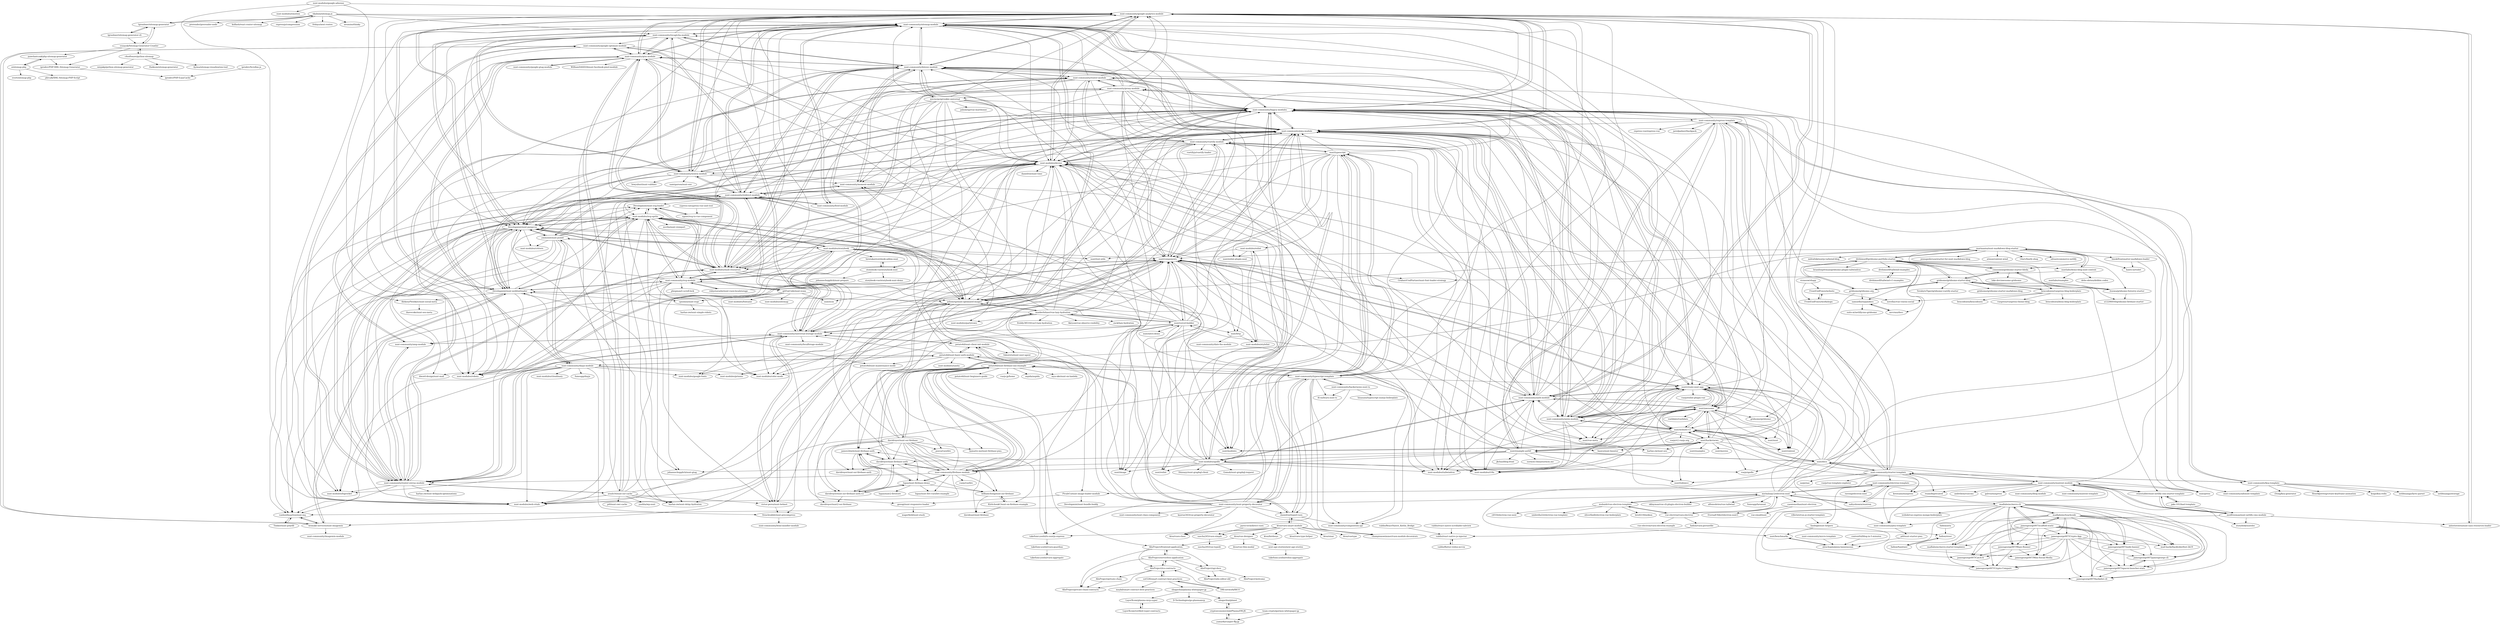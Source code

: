 digraph G {
"nuxt-community/google-analytics-module" -> "nuxt-community/sitemap-module"
"nuxt-community/google-analytics-module" -> "nuxt-community/legacy-modules"
"nuxt-community/google-analytics-module" -> "nuxt-community/dotenv-module"
"nuxt-community/google-analytics-module" -> "nuxt-modules/device"
"nuxt-community/google-analytics-module" -> "nuxt-community/pwa-module"
"nuxt-community/google-analytics-module" -> "nuxt-community/gtm-module"
"nuxt-community/google-analytics-module" -> "anteriovieira/nuxt-sass-resources-loader"
"nuxt-community/google-analytics-module" -> "nuxt-community/sentry-module"
"nuxt-community/google-analytics-module" -> "nuxt-community/auth-module"
"nuxt-community/google-analytics-module" -> "nuxt-modules/robots" ["e"=1]
"nuxt-community/google-analytics-module" -> "Developmint/nuxt-purgecss"
"nuxt-community/google-analytics-module" -> "nuxt/components"
"nuxt-community/google-analytics-module" -> "Developmint/nuxt-webfontloader"
"nuxt-community/google-analytics-module" -> "nuxt-modules/style-resources"
"nuxt-community/google-analytics-module" -> "nuxt-modules/web-vitals" ["e"=1]
"nuxt-modules/device" -> "nuxt-modules/color-mode" ["e"=1]
"nuxt-modules/device" -> "nuxt-community/legacy-modules"
"nuxt-modules/device" -> "nuxt-modules/i18n" ["e"=1]
"nuxt-modules/device" -> "nuxt/icon" ["e"=1]
"nuxt-modules/device" -> "nuxt-community/google-analytics-module"
"nuxt-modules/device" -> "nuxt/modules" ["e"=1]
"nuxt-modules/device" -> "nuxt/image" ["e"=1]
"nuxt-modules/device" -> "nuxt-community/pwa-module"
"nuxt-modules/device" -> "harlan-zw/nuxt-seo" ["e"=1]
"nuxt-modules/device" -> "nuxt-modules/robots" ["e"=1]
"nuxt-modules/device" -> "harlan-zw/nuxt-delay-hydration" ["e"=1]
"nuxt-modules/device" -> "nuxt-modules/web-vitals" ["e"=1]
"nuxt-modules/device" -> "nuxt-community/sentry-module"
"nuxt-modules/device" -> "danielroe/nuxt-time" ["e"=1]
"nuxt-modules/device" -> "nuxt-modules/tailwindcss" ["e"=1]
"vanhoofmaarten/nuxt-mq" -> "Timkor/nuxt-polyfill"
"vanhoofmaarten/nuxt-mq" -> "wemake-services/nuxt-imagemin"
"potato4d/nuxt-basic-auth-module" -> "nuxt-community/dayjs-module"
"potato4d/nuxt-basic-auth-module" -> "potato4d/nuxt-maintenance-mode"
"potato4d/nuxt-basic-auth-module" -> "takefumi-yoshii/ts-nuxtjs-express"
"potato4d/nuxt-basic-auth-module" -> "potato4d/nuxt-client-init-module"
"potato4d/nuxt-basic-auth-module" -> "potato4d/nuxt-firebase-sns-example"
"potato4d/nuxt-basic-auth-module" -> "vanhoofmaarten/nuxt-mq"
"potato4d/nuxt-basic-auth-module" -> "juliomrqz/nuxt-optimized-images"
"potato4d/nuxt-basic-auth-module" -> "nuxt-community/universal-storage-module"
"potato4d/nuxt-basic-auth-module" -> "nuxt-modules/sanity" ["e"=1]
"potato4d/nuxt-basic-auth-module" -> "victor-perez/nuxt-helmet"
"Developmint/nuxt-purgecss" -> "nuxt-modules/robots" ["e"=1]
"Developmint/nuxt-purgecss" -> "nuxt-community/sitemap-module"
"Developmint/nuxt-purgecss" -> "vanhoofmaarten/nuxt-mq"
"Developmint/nuxt-purgecss" -> "nuxt-modules/logrocket"
"Developmint/nuxt-purgecss" -> "nuxt-modules/style-resources"
"Developmint/nuxt-purgecss" -> "nuxt-modules/critters" ["e"=1]
"Developmint/nuxt-purgecss" -> "Developmint/nuxt-webfontloader"
"Developmint/nuxt-purgecss" -> "nuxt-community/legacy-modules"
"Developmint/nuxt-purgecss" -> "nuxt-modules/web-vitals" ["e"=1]
"Developmint/nuxt-purgecss" -> "nuxt-modules/svg-sprite"
"Developmint/nuxt-purgecss" -> "harlan-zw/nuxt-delay-hydration" ["e"=1]
"Developmint/nuxt-purgecss" -> "juliomrqz/nuxt-optimized-images"
"Developmint/nuxt-purgecss" -> "nuxt-community/router-extras-module"
"Developmint/nuxt-purgecss" -> "ymmooot/nuxt-jsonld"
"Developmint/nuxt-purgecss" -> "nuxt-community/pwa-module"
"nuxt-community/redirect-module" -> "nuxt-community/universal-storage-module"
"nuxt-community/redirect-module" -> "nuxt-community/sitemap-module"
"nuxt-community/redirect-module" -> "nuxt-community/router-extras-module"
"nuxt-community/redirect-module" -> "nuxt-community/moment-module"
"nuxt-community/redirect-module" -> "vanhoofmaarten/nuxt-mq"
"nuxt-community/redirect-module" -> "juliomrqz/nuxt-optimized-images"
"nuxt-community/redirect-module" -> "nuxt-modules/device"
"nuxt-community/redirect-module" -> "nuxt-community/feed-module"
"nuxt-community/redirect-module" -> "nuxt-community/legacy-modules"
"nuxt-community/redirect-module" -> "nuxt-community/dotenv-module"
"nuxt-community/redirect-module" -> "Developmint/nuxt-svg-loader"
"nuxt-community/redirect-module" -> "ymmooot/nuxt-jsonld"
"nuxt-community/redirect-module" -> "nuxt-modules/svg-sprite"
"nuxt-community/redirect-module" -> "nuxt-community/sentry-module"
"nuxt-community/redirect-module" -> "nuxt-community/google-analytics-module"
"nuxt/vercel-builder" -> "nuxt/components"
"nuxt/vercel-builder" -> "Developmint/nuxt-purgecss"
"nuxt/vercel-builder" -> "nuxt-modules/color-mode" ["e"=1]
"nuxt/vercel-builder" -> "nuxt-modules/tailwindcss" ["e"=1]
"nuxt/vercel-builder" -> "juliomrqz/nuxt-optimized-images"
"nuxt/vercel-builder" -> "nuxt-modules/device"
"nuxt/vercel-builder" -> "nuxt/http"
"nuxt/vercel-builder" -> "nuxt-community/sitemap-module"
"nuxt/vercel-builder" -> "nuxt-modules/prismic" ["e"=1]
"nuxt/vercel-builder" -> "nuxt-community/universal-storage-module"
"nuxt/vercel-builder" -> "maoberlehner/vue-lazy-hydration"
"nuxt/vercel-builder" -> "nuxt/nitro-demo" ["e"=1]
"nuxt/vercel-builder" -> "nuxt-community/svg-module"
"nuxt/vercel-builder" -> "nuxt/modules" ["e"=1]
"nuxt/vercel-builder" -> "nuxt-community/pwa-module"
"nuxt-community/dotenv-module" -> "nuxt-community/google-analytics-module"
"nuxt-community/dotenv-module" -> "nuxt-modules/style-resources"
"nuxt-community/dotenv-module" -> "nuxt-community/sitemap-module"
"nuxt-community/dotenv-module" -> "nuxt-community/pwa-module"
"nuxt-community/dotenv-module" -> "nuxt-community/legacy-modules"
"nuxt-community/dotenv-module" -> "microcipcip/cookie-universal"
"nuxt-community/dotenv-module" -> "nuxt-community/moment-module"
"nuxt-community/dotenv-module" -> "nuxt-community/gtm-module"
"nuxt-community/dotenv-module" -> "nuxt-community/universal-storage-module"
"nuxt-community/dotenv-module" -> "nuxt-modules/robots" ["e"=1]
"nuxt-community/dotenv-module" -> "nuxt-modules/device"
"nuxt-community/dotenv-module" -> "nuxt-community/sentry-module"
"nuxt-community/dotenv-module" -> "nuxt-community/recaptcha-module"
"nuxt-community/dotenv-module" -> "nuxt-community/router-module"
"nuxt-community/dotenv-module" -> "nuxt-community/redirect-module"
"nuxt-community/router-extras-module" -> "nuxt-community/universal-storage-module"
"nuxt-community/router-extras-module" -> "nuxt-community/amp-module"
"nuxt-community/router-extras-module" -> "nuxt-community/router-module"
"nuxt-community/router-extras-module" -> "nuxt-modules/svg-sprite"
"nuxt-community/router-extras-module" -> "nuxt/components"
"nuxt-community/router-extras-module" -> "nuxt-community/redirect-module"
"nuxt-community/router-extras-module" -> "nuxt-community/google-optimize-module"
"nuxt-community/router-extras-module" -> "nuxt-modules/logrocket"
"nuxt-community/router-extras-module" -> "Developmint/nuxt-svg-loader"
"nuxt-community/router-extras-module" -> "arash16/nuxt-ssr-cache"
"nuxt-community/router-extras-module" -> "nuxt-modules/style-resources"
"nuxt-community/router-extras-module" -> "vanhoofmaarten/nuxt-mq"
"nuxt-community/router-extras-module" -> "Developmint/nuxt-purgecss"
"nuxt-community/router-extras-module" -> "harlan-zw/nuxt-webpack-optimisations" ["e"=1]
"nuxt-community/router-extras-module" -> "nuxt-modules/web-vitals" ["e"=1]
"nuxt/http" -> "nuxt-community/date-fns-module"
"nuxt/http" -> "nuxt-modules/stylelint"
"hmsk/frontmatter-markdown-loader" -> "nuxt/press"
"hmsk/frontmatter-markdown-loader" -> "haiiro-io/violet"
"marinaaisa/nuxt-markdown-blog-starter" -> "nuxtlabs/demo-blog-nuxt-content"
"marinaaisa/nuxt-markdown-blog-starter" -> "nuxt/press"
"marinaaisa/nuxt-markdown-blog-starter" -> "hmsk/frontmatter-markdown-loader"
"marinaaisa/nuxt-markdown-blog-starter" -> "drehimself/gridsome-portfolio-starter"
"marinaaisa/nuxt-markdown-blog-starter" -> "cossssmin/gridsome-starter-bleda"
"marinaaisa/nuxt-markdown-blog-starter" -> "jennapederson/starter-for-nuxt-markdown-blog"
"marinaaisa/nuxt-markdown-blog-starter" -> "bencodezen/vuepress-blog-boilerplate"
"marinaaisa/nuxt-markdown-blog-starter" -> "atinux/content-wind" ["e"=1]
"marinaaisa/nuxt-markdown-blog-starter" -> "14nrv/buefy-shop" ["e"=1]
"marinaaisa/nuxt-markdown-blog-starter" -> "haiiro-io/violet"
"marinaaisa/nuxt-markdown-blog-starter" -> "sdras/ecommerce-netlify" ["e"=1]
"marinaaisa/nuxt-markdown-blog-starter" -> "mdrathik/nuxtjs-tailwind-blog"
"marinaaisa/nuxt-markdown-blog-starter" -> "nuxt/components"
"marinaaisa/nuxt-markdown-blog-starter" -> "juliomrqz/nuxt-optimized-images"
"marinaaisa/nuxt-markdown-blog-starter" -> "james2doyle/nuxt-firebase-auth"
"nuxt-community/pwa-module" -> "nuxt-community/legacy-modules"
"nuxt-community/pwa-module" -> "nuxt-community/sitemap-module"
"nuxt-community/pwa-module" -> "nuxt-community/axios-module"
"nuxt-community/pwa-module" -> "nuxt-community/dotenv-module"
"nuxt-community/pwa-module" -> "nuxt-community/auth-module"
"nuxt-community/pwa-module" -> "nuxt-community/google-analytics-module"
"nuxt-community/pwa-module" -> "nuxt-modules/device"
"nuxt-community/pwa-module" -> "nuxt/components"
"nuxt-community/pwa-module" -> "nuxt-modules/i18n" ["e"=1]
"nuxt-community/pwa-module" -> "nuxt-modules/tailwindcss" ["e"=1]
"nuxt-community/pwa-module" -> "nuxt/awesome"
"nuxt-community/pwa-module" -> "Developmint/nuxt-purgecss"
"nuxt-community/pwa-module" -> "nuxt-modules/apollo"
"nuxt-community/pwa-module" -> "nuxt/create-nuxt-app"
"nuxt-community/pwa-module" -> "nuxt-community/vuetify-module"
"nuxt-community/router-module" -> "nuxt-community/router-extras-module"
"nuxt-community/router-module" -> "nuxt/components"
"nuxt-community/router-module" -> "nuxt-community/universal-storage-module"
"nuxt-community/router-module" -> "nuxt-modules/style-resources"
"nuxt-community/router-module" -> "nuxt-community/dotenv-module"
"nuxt-community/router-module" -> "nuxt-community/legacy-modules"
"nuxt-community/router-module" -> "nuxt-community/proxy-module"
"nuxt-community/router-module" -> "nuxt-community/redirect-module"
"nuxt-community/router-module" -> "nuxt-community/sitemap-module"
"nuxt-community/router-module" -> "nuxt-community/feed-module"
"nuxt-community/router-module" -> "nuxt-community/axios-module"
"nuxt-community/router-module" -> "nuxt-community/pwa-module"
"nuxt-community/router-module" -> "nuxt-community/google-analytics-module"
"nuxt-community/router-module" -> "nuxt-community/vuetify-module"
"nuxt-community/router-module" -> "nuxt-modules/device"
"o/sitemap-php" -> "pawelantczak/php-sitemap-generator"
"o/sitemap-php" -> "evert/sitemap-php"
"o/sitemap-php" -> "jdevalk/XML-Sitemap-PHP-Script"
"nuxt-community/axios-module" -> "nuxt-community/pwa-module"
"nuxt-community/axios-module" -> "nuxt-community/legacy-modules"
"nuxt-community/axios-module" -> "nuxt-community/auth-module"
"nuxt-community/axios-module" -> "nuxt-community/dotenv-module"
"nuxt-community/axios-module" -> "nuxt-modules/i18n" ["e"=1]
"nuxt-community/axios-module" -> "nuxt-community/proxy-module"
"nuxt-community/axios-module" -> "nuxt-community/google-analytics-module"
"nuxt-community/axios-module" -> "nuxt/awesome"
"nuxt-community/axios-module" -> "nuxt-community/sitemap-module"
"nuxt-community/axios-module" -> "nuxt-community/vuetify-module"
"nuxt-community/axios-module" -> "nuxt/create-nuxt-app"
"nuxt-community/axios-module" -> "nuxt/vue-meta" ["e"=1]
"nuxt-community/axios-module" -> "nuxt/website-v2"
"nuxt-community/axios-module" -> "nuxt-modules/tailwindcss" ["e"=1]
"nuxt-community/axios-module" -> "nuxt-community/router-module"
"nuxt-community/vuetify-module" -> "nuxt-community/firebase-module"
"nuxt-community/vuetify-module" -> "nuxt/components"
"nuxt-community/vuetify-module" -> "nuxt-community/sitemap-module"
"nuxt-community/vuetify-module" -> "nuxt-community/pwa-module"
"nuxt-community/vuetify-module" -> "nuxt-community/auth-module"
"nuxt-community/vuetify-module" -> "nuxt/typescript"
"nuxt-community/vuetify-module" -> "nuxt-community/dotenv-module"
"nuxt-community/vuetify-module" -> "Developmint/nuxt-webfontloader"
"nuxt-community/vuetify-module" -> "nuxt-modules/device"
"nuxt-community/vuetify-module" -> "nuxt-community/universal-storage-module"
"nuxt-community/vuetify-module" -> "vuetifyjs/vuetify-loader" ["e"=1]
"nuxt-community/vuetify-module" -> "nuxt-community/axios-module"
"nuxt-community/vuetify-module" -> "nuxt-modules/i18n" ["e"=1]
"nuxt-community/vuetify-module" -> "nuxt-community/redirect-module"
"nuxt-community/vuetify-module" -> "nuxt/modules" ["e"=1]
"maoberlehner/vue-lazy-hydration" -> "juliomrqz/nuxt-optimized-images"
"maoberlehner/vue-lazy-hydration" -> "harlan-zw/nuxt-delay-hydration" ["e"=1]
"maoberlehner/vue-lazy-hydration" -> "Akryum/vue-observe-visibility" ["e"=1]
"maoberlehner/vue-lazy-hydration" -> "nuxt/components"
"maoberlehner/vue-lazy-hydration" -> "nuxt-modules/device"
"maoberlehner/vue-lazy-hydration" -> "Developmint/nuxt-purgecss"
"maoberlehner/vue-lazy-hydration" -> "nuxt-community/legacy-modules"
"maoberlehner/vue-lazy-hydration" -> "znck/lazy-hydration"
"maoberlehner/vue-lazy-hydration" -> "nuxt-modules/web-vitals" ["e"=1]
"maoberlehner/vue-lazy-hydration" -> "basics/nuxt-booster" ["e"=1]
"maoberlehner/vue-lazy-hydration" -> "freddy38510/vue3-lazy-hydration" ["e"=1]
"maoberlehner/vue-lazy-hydration" -> "nuxt-community/pwa-module"
"maoberlehner/vue-lazy-hydration" -> "nuxt/vercel-builder"
"maoberlehner/vue-lazy-hydration" -> "nuxt-modules/partytown" ["e"=1]
"maoberlehner/vue-lazy-hydration" -> "Developmint/nuxt-webfontloader"
"juliomrqz/nuxt-optimized-images" -> "maoberlehner/vue-lazy-hydration"
"juliomrqz/nuxt-optimized-images" -> "nuxt/components"
"juliomrqz/nuxt-optimized-images" -> "nuxt-community/sitemap-module"
"juliomrqz/nuxt-optimized-images" -> "nuxt-community/legacy-modules"
"juliomrqz/nuxt-optimized-images" -> "nuxt-modules/color-mode" ["e"=1]
"juliomrqz/nuxt-optimized-images" -> "victor-perez/nuxt-helmet"
"juliomrqz/nuxt-optimized-images" -> "wemake-services/nuxt-imagemin"
"juliomrqz/nuxt-optimized-images" -> "nuxt/image" ["e"=1]
"juliomrqz/nuxt-optimized-images" -> "geeogi/nuxt-responsive-loader"
"juliomrqz/nuxt-optimized-images" -> "nuxt-modules/svg-sprite"
"juliomrqz/nuxt-optimized-images" -> "nuxt-community/redirect-module"
"juliomrqz/nuxt-optimized-images" -> "Developmint/nuxt-purgecss"
"juliomrqz/nuxt-optimized-images" -> "nuxt-modules/device"
"juliomrqz/nuxt-optimized-images" -> "PivaleCo/nuxt-image-loader-module"
"juliomrqz/nuxt-optimized-images" -> "Developmint/nuxt-webfontloader"
"potato4d/nuxt-firebase-sns-example" -> "davidroyer/nuxt-firebase-auth"
"potato4d/nuxt-firebase-sns-example" -> "potato4d/nuxt-beginners-guide" ["e"=1]
"potato4d/nuxt-firebase-sns-example" -> "takefumi-yoshii/ts-nuxtjs-express"
"potato4d/nuxt-firebase-sns-example" -> "potato4d/nuxt-basic-auth-module"
"potato4d/nuxt-firebase-sns-example" -> "AlisProject/frontend-application"
"potato4d/nuxt-firebase-sns-example" -> "nuxt-community/firebase-module"
"potato4d/nuxt-firebase-sns-example" -> "james2doyle/nuxt-firebase-auth"
"potato4d/nuxt-firebase-sns-example" -> "nuxt-community/typescript-template"
"potato4d/nuxt-firebase-sns-example" -> "davidroyer/nuxt-ssr-firebase"
"potato4d/nuxt-firebase-sns-example" -> "vuejs-jp/home" ["e"=1]
"potato4d/nuxt-firebase-sns-example" -> "posva/vuexfire" ["e"=1]
"potato4d/nuxt-firebase-sns-example" -> "kamatte-me/nuxt-firebase-pwa"
"potato4d/nuxt-firebase-sns-example" -> "davidroyer/nuxt-ssr-firebase-auth.v2"
"potato4d/nuxt-firebase-sns-example" -> "aspida/aspida" ["e"=1]
"potato4d/nuxt-firebase-sns-example" -> "mya-ake/nuxt-on-lambda" ["e"=1]
"ekalinin/sitemap.js" -> "lgraubner/sitemap-generator"
"ekalinin/sitemap.js" -> "nuxt-community/sitemap-module"
"ekalinin/sitemap.js" -> "prerender/prerender-node" ["e"=1]
"ekalinin/sitemap.js" -> "kuflash/react-router-sitemap"
"ekalinin/sitemap.js" -> "expressjs/compression" ["e"=1]
"ekalinin/sitemap.js" -> "fridays/next-routes" ["e"=1]
"ekalinin/sitemap.js" -> "nuxt/vue-meta" ["e"=1]
"ekalinin/sitemap.js" -> "neumino/thinky" ["e"=1]
"ekalinin/sitemap.js" -> "nuxt-community/recaptcha-module"
"nuxt-community/nuxt-property-decorator" -> "nuxt-community/typescript-template"
"nuxt-community/nuxt-property-decorator" -> "ktsn/vuex-class" ["e"=1]
"nuxt-community/nuxt-property-decorator" -> "championswimmer/vuex-module-decorators" ["e"=1]
"nuxt-community/nuxt-property-decorator" -> "nuxt/typescript"
"nuxt-community/nuxt-property-decorator" -> "danielroe/typed-vuex"
"nuxt-community/nuxt-property-decorator" -> "nuxt-community/nuxt-class-component"
"nuxt-community/nuxt-property-decorator" -> "nuxt-community/moment-module"
"nuxt-community/nuxt-property-decorator" -> "nuxt-community/dotenv-module"
"nuxt-community/nuxt-property-decorator" -> "nuxt-community/vuetify-module"
"nuxt-community/nuxt-property-decorator" -> "nuxt-community/legacy-modules"
"nuxt-community/nuxt-property-decorator" -> "kaorun343/vue-property-decorator" ["e"=1]
"nuxt-community/nuxt-property-decorator" -> "nuxt-modules/device"
"nuxt-community/nuxt-property-decorator" -> "vanhoofmaarten/nuxt-mq"
"nuxt-community/nuxt-property-decorator" -> "nuxt-community/gtm-module"
"nuxt-community/nuxt-property-decorator" -> "potato4d/nuxt-client-init-module"
"ktsn/vuex-smart-module" -> "danielroe/typed-vuex"
"ktsn/vuex-smart-module" -> "ktsn/sinai"
"ktsn/vuex-smart-module" -> "takefumi-yoshii/ts-nuxtjs-express"
"ktsn/vuex-smart-module" -> "championswimmer/vuex-module-decorators" ["e"=1]
"ktsn/vuex-smart-module" -> "sascha245/vuex-simple"
"ktsn/vuex-smart-module" -> "ktsn/vue-designer"
"ktsn/vuex-smart-module" -> "ktsn/vuex-class" ["e"=1]
"ktsn/vuex-smart-module" -> "ktsn/vuetype"
"ktsn/vuex-smart-module" -> "ktsn/birdseye"
"ktsn/vuex-smart-module" -> "ktsn/vuex-type-helper"
"victor-perez/nuxt-helmet" -> "nuxt-community/universal-storage-module"
"victor-perez/nuxt-helmet" -> "frenchrabbit/nuxt-precompress"
"victor-perez/nuxt-helmet" -> "juliomrqz/nuxt-optimized-images"
"shogochiai/plasma-whitepaper-jp" -> "LayerXcom/plasma-mvp-vyper"
"shogochiai/plasma-whitepaper-jp" -> "D-Technologies/go-plasmamvp"
"shogochiai/plasma-whitepaper-jp" -> "shogochiai/planet"
"fadion/vuex-persistfile" -> "fadion/steer"
"fadion/vuex-persistfile" -> "valdio/react-native-js-injector"
"nuxt-community/auth-module" -> "nuxt-community/legacy-modules"
"nuxt-community/auth-module" -> "nuxt-community/pwa-module"
"nuxt-community/auth-module" -> "nuxt/awesome"
"nuxt-community/auth-module" -> "nuxt-community/axios-module"
"nuxt-community/auth-module" -> "nuxt/create-nuxt-app"
"nuxt-community/auth-module" -> "nuxt-modules/i18n" ["e"=1]
"nuxt-community/auth-module" -> "nuxt-community/sitemap-module"
"nuxt-community/auth-module" -> "nuxt-modules/tailwindcss" ["e"=1]
"nuxt-community/auth-module" -> "nuxt-community/google-analytics-module"
"nuxt-community/auth-module" -> "nuxt-modules/device"
"nuxt-community/auth-module" -> "nuxt-community/vuetify-module"
"nuxt-community/auth-module" -> "nuxt/components"
"nuxt-community/auth-module" -> "nuxt-modules/apollo"
"nuxt-community/auth-module" -> "nuxt/content" ["e"=1]
"nuxt-community/auth-module" -> "nuxt-community/dotenv-module"
"nuxt-community/sentry-module" -> "nuxt-community/legacy-modules"
"nuxt-community/sentry-module" -> "nuxt-modules/device"
"nuxt-community/sentry-module" -> "Developmint/nuxt-purgecss"
"nuxt-community/sentry-module" -> "nuxt-community/google-analytics-module"
"nuxt-community/sentry-module" -> "nuxt-community/dotenv-module"
"nuxt-community/sentry-module" -> "nuxt-community/sitemap-module"
"nuxt-community/sentry-module" -> "nuxt-community/moment-module"
"nuxt-community/sentry-module" -> "nuxt-community/pwa-module"
"nuxt-community/sentry-module" -> "nuxt-community/gtm-module"
"nuxt-community/sentry-module" -> "nuxt-community/redirect-module"
"nuxt-community/sentry-module" -> "nuxt-community/recaptcha-module"
"nuxt-community/sentry-module" -> "lewyuburi/nuxt-validate"
"nuxt-community/sentry-module" -> "samtgarson/nuxt-env"
"nuxt-community/sentry-module" -> "nuxt-community/auth-module"
"nuxt-community/sentry-module" -> "nuxt-modules/logrocket"
"davidroyer/nuxt-ssr-firebase" -> "davidroyer/nuxt2-ssr-firebase"
"davidroyer/nuxt-ssr-firebase" -> "davidroyer/nuxt-firebase-auth"
"davidroyer/nuxt-ssr-firebase" -> "davidroyer/nuxt-ssr-firebase-auth"
"davidroyer/nuxt-ssr-firebase" -> "james2doyle/nuxt-firebase-auth"
"davidroyer/nuxt-ssr-firebase" -> "potato4d/nuxt-firebase-sns-example"
"davidroyer/nuxt-ssr-firebase" -> "nuxt-community/legacy-modules"
"davidroyer/nuxt-ssr-firebase" -> "davideast/nuxt-firebase"
"davidroyer/nuxt-ssr-firebase" -> "nuxt-community/firebase-module"
"davidroyer/nuxt-ssr-firebase" -> "lupas/nuxt-firebase-demo"
"davidroyer/nuxt-ssr-firebase" -> "posva/vuexfire" ["e"=1]
"davidroyer/nuxt-ssr-firebase" -> "williamchong/nuxt-ssr-firebase"
"davidroyer/nuxt-ssr-firebase" -> "kamatte-me/nuxt-firebase-pwa"
"davidroyer/nuxt-ssr-firebase" -> "KiritchoukC/nuxt-on-firebase-example"
"davidroyer/nuxt-ssr-firebase" -> "davidroyer/nuxt-ssr-firebase-auth.v2"
"davidroyer/nuxt-ssr-firebase" -> "nuxt-community/pwa-module"
"nuxt-modules/style-resources" -> "nuxt-community/dotenv-module"
"nuxt-modules/style-resources" -> "nuxt-community/svg-module"
"nuxt-modules/style-resources" -> "nuxt/components"
"nuxt-modules/style-resources" -> "Developmint/nuxt-purgecss"
"nuxt-modules/style-resources" -> "nuxt-modules/svg-sprite"
"nuxt-modules/style-resources" -> "nuxt-community/recaptcha-module"
"nuxt-modules/style-resources" -> "nuxt-community/router-extras-module"
"nuxt-modules/style-resources" -> "nuxt-community/legacy-modules"
"nuxt-modules/style-resources" -> "juliomrqz/nuxt-optimized-images"
"nuxt-modules/style-resources" -> "nuxt-community/proxy-module"
"nuxt-modules/style-resources" -> "nuxt-community/router-module"
"nuxt-modules/style-resources" -> "nuxt-community/sitemap-module"
"nuxt-modules/style-resources" -> "nuxt-modules/stylelint"
"nuxt-modules/style-resources" -> "nuxt-community/gtm-module"
"nuxt-modules/style-resources" -> "nuxt-community/pwa-module"
"michalzaq12/electron-nuxt" -> "saltyshiomix/nuxtron"
"michalzaq12/electron-nuxt" -> "nuxt-community/electron-template"
"michalzaq12/electron-nuxt" -> "caoxiemeihao/nuxt-electron"
"michalzaq12/electron-nuxt" -> "vue-electron/vuex-electron"
"michalzaq12/electron-nuxt" -> "mubaidr/vue-electron-template"
"michalzaq12/electron-nuxt" -> "nklayman/vue-cli-plugin-electron-builder" ["e"=1]
"michalzaq12/electron-nuxt" -> "nuxt-community/legacy-modules"
"michalzaq12/electron-nuxt" -> "nuxt-community/nuxt-property-decorator"
"michalzaq12/electron-nuxt" -> "alfonsobries/vue-tailwind" ["e"=1]
"michalzaq12/electron-nuxt" -> "nuxt/components"
"michalzaq12/electron-nuxt" -> "fumeapp/laranuxt" ["e"=1]
"michalzaq12/electron-nuxt" -> "nuxt-community/google-analytics-module"
"michalzaq12/electron-nuxt" -> "madlabsinc/mevn-cli"
"michalzaq12/electron-nuxt" -> "nuxt-modules/device"
"michalzaq12/electron-nuxt" -> "nuxt/vercel-builder"
"nuxt-community/sitemap-module" -> "nuxt-community/google-analytics-module"
"nuxt-community/sitemap-module" -> "nuxt-modules/robots" ["e"=1]
"nuxt-community/sitemap-module" -> "nuxt-community/legacy-modules"
"nuxt-community/sitemap-module" -> "nuxt-community/pwa-module"
"nuxt-community/sitemap-module" -> "Developmint/nuxt-purgecss"
"nuxt-community/sitemap-module" -> "juliomrqz/nuxt-optimized-images"
"nuxt-community/sitemap-module" -> "nuxt-community/dotenv-module"
"nuxt-community/sitemap-module" -> "nuxt-community/redirect-module"
"nuxt-community/sitemap-module" -> "nuxt-modules/i18n" ["e"=1]
"nuxt-community/sitemap-module" -> "nuxt-modules/color-mode" ["e"=1]
"nuxt-community/sitemap-module" -> "nuxt-community/recaptcha-module"
"nuxt-community/sitemap-module" -> "nuxt-community/feed-module"
"nuxt-community/sitemap-module" -> "nuxt-modules/device"
"nuxt-community/sitemap-module" -> "nuxt-community/gtm-module"
"nuxt-community/sitemap-module" -> "Developmint/nuxt-webfontloader"
"renestalder/nuxt-netlify-cms-starter-template" -> "medfreeman/nuxt-netlify-cms-module"
"renestalder/nuxt-netlify-cms-starter-template" -> "jake-101/bael-template"
"renestalder/nuxt-netlify-cms-starter-template" -> "nuxt-community/nuxtent-module"
"madlabsinc/mevn-cli" -> "madlabsinc/teachcode"
"madlabsinc/mevn-cli" -> "jamesgeorge007/scaffold-static"
"madlabsinc/mevn-cli" -> "madlabsinc/mevn-starter-templates"
"madlabsinc/mevn-cli" -> "jamesgeorge007/Maze-Runner"
"madlabsinc/mevn-cli" -> "jamesgeorge007/Mini-Social-Media"
"madlabsinc/mevn-cli" -> "jamesgeorge007/Crypto-Compare"
"madlabsinc/mevn-cli" -> "jamesgeorge007/Catch-It"
"madlabsinc/mevn-cli" -> "jamesgeorge007/Crypto-App"
"madlabsinc/mevn-cli" -> "jamesgeorge007/node-banner"
"madlabsinc/mevn-cli" -> "jamesgeorge007/hackalist-cli"
"madlabsinc/mevn-cli" -> "jamesgeorge007/spacex-launcher-stats"
"madlabsinc/mevn-cli" -> "jamesgeorge007/jamesgeorge-cli"
"madlabsinc/mevn-cli" -> "mad-hacks/hacktoberfest-2k19"
"madlabsinc/mevn-cli" -> "icebob/vue-express-mongo-boilerplate" ["e"=1]
"ktsn/vue-designer" -> "ktsn/vue-thin-modal"
"ktsn/vue-designer" -> "next-age-stories/next-age-stories"
"ktsn/vue-designer" -> "AlisProject/frontend-application"
"gridsome/gridsome.org" -> "gridsome/gridsome-starter-blog"
"gridsome/gridsome.org" -> "samuelhorn/jamdocs"
"gridsome/gridsome.org" -> "drehimself/gridsome-portfolio-starter"
"gridsome/gridsome.org" -> "gridsome/gridsome" ["e"=1]
"FrontEndFoxes/workshops" -> "FrontEndFoxes/website"
"davidroyer/nuxt-ssr-firebase-auth.v2" -> "james2doyle/nuxt-firebase-auth"
"davidroyer/nuxt-ssr-firebase-auth.v2" -> "davidroyer/nuxt2-ssr-firebase"
"davidroyer/nuxt-ssr-firebase-auth.v2" -> "davidroyer/nuxt-firebase-auth"
"davidroyer/nuxt-ssr-firebase-auth.v2" -> "lupas/nuxt-firebase-demo"
"bencodezen/vuepress-blog-boilerplate" -> "bencodezen/bens-blog-boilerplate"
"bencodezen/vuepress-blog-boilerplate" -> "bencodezen/bencodezen"
"bencodezen/vuepress-blog-boilerplate" -> "gridsome/gridsome-starter-blog"
"bencodezen/vuepress-blog-boilerplate" -> "novellac/vue-vixens-social"
"bencodezen/vuepress-blog-boilerplate" -> "vuepress/vuepress-theme-blog" ["e"=1]
"gridsome/gridsome-starter-blog" -> "cossssmin/gridsome-starter-bleda"
"gridsome/gridsome-starter-blog" -> "drehimself/gridsome-portfolio-starter"
"gridsome/gridsome-starter-blog" -> "itsnwa/gridsome-forestry-starter"
"gridsome/gridsome-starter-blog" -> "bencodezen/vuepress-blog-boilerplate"
"gridsome/gridsome-starter-blog" -> "gridsome/gridsome-starter-markdown-blog"
"gridsome/gridsome-starter-blog" -> "gridsome/gridsome.org"
"gridsome/gridsome-starter-blog" -> "TerabyteTiger/gridsome-vuetify-starter" ["e"=1]
"gridsome/gridsome-starter-blog" -> "renestalder/nuxt-netlify-cms-starter-template"
"wemake-services/nuxt-imagemin" -> "vanhoofmaarten/nuxt-mq"
"wemake-services/nuxt-imagemin" -> "Developmint/nuxt-webfontloader"
"wemake-services/nuxt-imagemin" -> "nuxt-community/imagemin-module"
"wemake-services/nuxt-imagemin" -> "nuxt-community/google-optimize-module"
"Developmint/nuxt-webfontloader" -> "wemake-services/nuxt-imagemin"
"Developmint/nuxt-webfontloader" -> "vanhoofmaarten/nuxt-mq"
"Developmint/nuxt-webfontloader" -> "potato4d/nuxt-maintenance-mode"
"Developmint/nuxt-webfontloader" -> "Developmint/nuxt-svg-loader"
"Developmint/nuxt-webfontloader" -> "Developmint/nuxt-purgecss"
"Developmint/nuxt-webfontloader" -> "nuxt-modules/svg-sprite"
"Developmint/nuxt-webfontloader" -> "nuxt-community/legacy-modules"
"Developmint/nuxt-webfontloader" -> "AlekseyPleshkov/nuxt-social-meta"
"Developmint/nuxt-webfontloader" -> "nuxt-community/sitemap-module"
"Developmint/nuxt-webfontloader" -> "juliomrqz/nuxt-optimized-images"
"Developmint/nuxt-webfontloader" -> "nuxt-modules/robots" ["e"=1]
"Developmint/nuxt-webfontloader" -> "nuxt-community/google-analytics-module"
"Developmint/nuxt-webfontloader" -> "nuxt-community/svg-module"
"nuxt/typescript" -> "nuxt-community/composition-api" ["e"=1]
"nuxt/typescript" -> "danielroe/typed-vuex"
"nuxt/typescript" -> "nuxt-community/typescript-template"
"nuxt/typescript" -> "nuxt-community/vuetify-module"
"nuxt/typescript" -> "nuxt/components"
"nuxt/typescript" -> "nuxt-community/universal-storage-module"
"nuxt/typescript" -> "nuxt-modules/style-resources"
"nuxt/typescript" -> "nuxt-modules/device"
"nuxt/typescript" -> "nuxt-community/nuxt-property-decorator"
"nuxt/typescript" -> "nuxt-community/pwa-module"
"nuxt/typescript" -> "nuxt-modules/tailwindcss" ["e"=1]
"nuxt/typescript" -> "nuxt/http"
"nuxt/typescript" -> "nuxt-modules/apollo"
"nuxt/typescript" -> "nuxt-modules/eslint"
"nuxt/typescript" -> "nuxt-community/sitemap-module"
"drehimself/gridsome-portfolio-starter" -> "cossssmin/gridsome-starter-bleda"
"drehimself/gridsome-portfolio-starter" -> "gridsome/gridsome-starter-blog"
"drehimself/gridsome-portfolio-starter" -> "itsnwa/gridsome-forestry-starter"
"drehimself/gridsome-portfolio-starter" -> "samuelhorn/jamdocs"
"drehimself/gridsome-portfolio-starter" -> "u12206050/gridsome-firebase-starter"
"drehimself/gridsome-portfolio-starter" -> "drehimself/tailwind-examples"
"drehimself/gridsome-portfolio-starter" -> "gridsome/gridsome.org"
"drehimself/gridsome-portfolio-starter" -> "nuxtlabs/demo-blog-nuxt-content"
"drehimself/gridsome-portfolio-starter" -> "mrcrmn/docc"
"drehimself/gridsome-portfolio-starter" -> "marinaaisa/nuxt-markdown-blog-starter"
"drehimself/gridsome-portfolio-starter" -> "brandonpittman/gridsome-plugin-tailwindcss"
"AlisProject/frontend-application" -> "AlisProject/serverless-application"
"AlisProject/frontend-application" -> "AlisProject/api-docs"
"AlisProject/frontend-application" -> "AlisProject/ico-contracts"
"AlisProject/frontend-application" -> "AlisProject/private-chain-contracts"
"nuxt-community/firebase-module" -> "lupas/nuxt-firebase-demo"
"nuxt-community/firebase-module" -> "nuxt-community/vuetify-module"
"nuxt-community/firebase-module" -> "james2doyle/nuxt-firebase-auth"
"nuxt-community/firebase-module" -> "davidroyer/nuxt-firebase-auth"
"nuxt-community/firebase-module" -> "nuxt-community/legacy-modules"
"nuxt-community/firebase-module" -> "lupas/nuxt-fire-vuexfire-example"
"nuxt-community/firebase-module" -> "vuejs/vuefire" ["e"=1]
"nuxt-community/firebase-module" -> "nuxt-community/router-extras-module"
"nuxt-community/firebase-module" -> "nuxt-modules/web-vitals" ["e"=1]
"nuxt-community/firebase-module" -> "nuxt-community/pwa-module"
"nuxt-community/firebase-module" -> "nuxt/components"
"nuxt-community/firebase-module" -> "williamchong/nuxt-ssr-firebase"
"nuxt-community/firebase-module" -> "potato4d/nuxt-firebase-sns-example"
"nuxt-community/firebase-module" -> "nuxt/vercel-builder"
"nuxt-community/firebase-module" -> "nuxt-modules/device"
"takefumi-yoshii/ts-nuxtjs-express" -> "takefumi-yoshii/vuex-guardian"
"drehimself/tailwind-v1-examples" -> "drehimself/tailwind-examples"
"drehimself/tailwind-examples" -> "drehimself/tailwind-v1-examples"
"anteriovieira/nuxt-sass-resources-loader" -> "nuxt-community/google-analytics-module"
"valdio/ReactNative_Kotlin_Bridge" -> "valdio/react-native-js-injector"
"nuxt-community/google-optimize-module" -> "nuxt-community/gtm-module"
"nuxt-community/google-optimize-module" -> "wemake-services/nuxt-imagemin"
"nuxt-community/google-optimize-module" -> "nuxt-community/router-extras-module"
"nuxt-community/google-optimize-module" -> "nuxt-community/universal-storage-module"
"nuxt-community/google-optimize-module" -> "GrabarzUndPartner/nuxt-font-loader-strategy"
"nuxt-community/google-optimize-module" -> "Developmint/nuxt-purgecss"
"nuxt-modules/google-adsense" -> "nuxt-modules/web-vitals" ["e"=1]
"nuxt-modules/google-adsense" -> "nuxt-modules/logrocket"
"nuxt-modules/google-adsense" -> "nuxt-modules/emotion"
"nuxt-modules/google-adsense" -> "nuxt-community/google-analytics-module"
"geeogi/nuxt-responsive-loader" -> "wagerfield/nuxt-stack"
"nuxt-community/dayjs-module" -> "frenchrabbit/nuxt-precompress"
"nuxt-community/dayjs-module" -> "nuxt-modules/web-vitals" ["e"=1]
"nuxt-community/dayjs-module" -> "potato4d/nuxt-basic-auth-module"
"nuxt-community/dayjs-module" -> "nuxt-modules/cloudinary" ["e"=1]
"nuxt-community/dayjs-module" -> "nuxt-modules/logrocket"
"nuxt-community/dayjs-module" -> "nuxt-modules/prismic" ["e"=1]
"nuxt-community/dayjs-module" -> "ymmooot/nuxt-jsonld"
"nuxt-community/dayjs-module" -> "fumeapp/dayjs" ["e"=1]
"nuxt-community/dayjs-module" -> "nuxt-modules/google-fonts" ["e"=1]
"nuxt-community/dayjs-module" -> "nuxt-modules/color-mode" ["e"=1]
"nuxt-community/dayjs-module" -> "nuxt-community/gtm-module"
"nuxt-community/dayjs-module" -> "dword-design/nuxt-mail" ["e"=1]
"nuxt-community/dayjs-module" -> "nuxt-modules/robots" ["e"=1]
"arash16/nuxt-ssr-cache" -> "nuxt-community/gtm-module"
"arash16/nuxt-ssr-cache" -> "nuxt-community/router-extras-module"
"arash16/nuxt-ssr-cache" -> "nuxt-modules/device"
"arash16/nuxt-ssr-cache" -> "victor-perez/nuxt-helmet"
"arash16/nuxt-ssr-cache" -> "harlan-zw/nuxt-delay-hydration" ["e"=1]
"arash16/nuxt-ssr-cache" -> "nuxt-modules/web-vitals" ["e"=1]
"arash16/nuxt-ssr-cache" -> "Developmint/nuxt-webfontloader"
"arash16/nuxt-ssr-cache" -> "nuxt-modules/style-resources"
"arash16/nuxt-ssr-cache" -> "maoberlehner/vue-lazy-hydration"
"arash16/nuxt-ssr-cache" -> "yashha/wp-nuxt" ["e"=1]
"arash16/nuxt-ssr-cache" -> "pi0/nuxt-swr-cache"
"rubystarashe/nuxt-vuex-localstorage" -> "nuxt-community/svg-module"
"rubystarashe/nuxt-vuex-localstorage" -> "nuxt-community/moment-module"
"microcipcip/cookie-universal" -> "nuxt-community/dotenv-module"
"microcipcip/cookie-universal" -> "fukuiretu/nuxt-user-agent"
"microcipcip/cookie-universal" -> "nuxt-modules/device"
"microcipcip/cookie-universal" -> "nuxt-community/google-analytics-module"
"microcipcip/cookie-universal" -> "nuxt-community/legacy-modules"
"microcipcip/cookie-universal" -> "juliomrqz/nuxt-optimized-images"
"microcipcip/cookie-universal" -> "nuxt-community/sitemap-module"
"microcipcip/cookie-universal" -> "Developmint/nuxt-purgecss"
"microcipcip/cookie-universal" -> "juliomrqz/vue-warehouse"
"microcipcip/cookie-universal" -> "nuxt-community/moment-module"
"microcipcip/cookie-universal" -> "nuxt-community/pwa-module"
"microcipcip/cookie-universal" -> "nuxt-modules/i18n" ["e"=1]
"microcipcip/cookie-universal" -> "Developmint/nuxt-webfontloader"
"microcipcip/cookie-universal" -> "nuxt-community/universal-storage-module"
"microcipcip/cookie-universal" -> "nuxt-modules/style-resources"
"nuxt-community/universal-storage-module" -> "nuxt-community/router-extras-module"
"nuxt-community/universal-storage-module" -> "nuxt-community/redirect-module"
"nuxt-community/universal-storage-module" -> "frenchrabbit/nuxt-precompress"
"nuxt-community/universal-storage-module" -> "victor-perez/nuxt-helmet"
"nuxt-community/universal-storage-module" -> "nuxt-modules/logrocket"
"nuxt-community/universal-storage-module" -> "nuxt-community/localforage-module"
"nuxt-community/universal-storage-module" -> "nuxt/components"
"nuxt-community/universal-storage-module" -> "nuxt-community/google-optimize-module"
"nuxt-community/universal-storage-module" -> "nuxt-community/amp-module"
"nuxt-community/universal-storage-module" -> "potato4d/nuxt-client-init-module"
"nuxt-community/universal-storage-module" -> "nuxt-modules/device"
"nuxt-community/universal-storage-module" -> "nuxt-community/dotenv-module"
"nuxt-community/hackernews-nuxt-ts" -> "takefumi-yoshii/ts-nuxtjs-express"
"nuxt-community/hackernews-nuxt-ts" -> "hisasann/typescript-nuxtjs-boilerplate"
"nuxt-community/hackernews-nuxt-ts" -> "nuxt-community/typescript-template"
"nuxt-community/hackernews-nuxt-ts" -> "Al-un/learn-nuxt-ts"
"nuxt-community/amp-module" -> "nuxt-community/router-extras-module"
"nuxt-community/amp-module" -> "nuxt-community/universal-storage-module"
"nuxt-community/amp-module" -> "nuxt-community/gtm-module"
"madlabsinc/teachcode" -> "jamesgeorge007/scaffold-static"
"madlabsinc/teachcode" -> "madlabsinc/mevn-cli"
"madlabsinc/teachcode" -> "jamesgeorge007/Crypto-Compare"
"madlabsinc/teachcode" -> "madlabsinc/mevn-starter-templates"
"madlabsinc/teachcode" -> "jamesgeorge007/Maze-Runner"
"madlabsinc/teachcode" -> "jamesgeorge007/Mini-Social-Media"
"madlabsinc/teachcode" -> "jamesgeorge007/Catch-It"
"madlabsinc/teachcode" -> "jamesgeorge007/Crypto-App"
"madlabsinc/teachcode" -> "jamesgeorge007/node-banner"
"madlabsinc/teachcode" -> "jamesgeorge007/hackalist-cli"
"madlabsinc/teachcode" -> "jamesgeorge007/spacex-launcher-stats"
"madlabsinc/teachcode" -> "jamesgeorge007/jamesgeorge-cli"
"madlabsinc/teachcode" -> "mad-hacks/hacktoberfest-2k19"
"cypress-io/cypress-vue-unit-test" -> "egoist/svg-to-vue-component"
"jake-101/bael-template" -> "renestalder/nuxt-netlify-cms-starter-template"
"jake-101/bael-template" -> "medfreeman/nuxt-netlify-cms-module"
"Developmint/nuxt-svg-loader" -> "nuxt-community/svg-module"
"Developmint/nuxt-svg-loader" -> "egoist/svg-to-vue-component"
"Developmint/nuxt-svg-loader" -> "nuxt-modules/svg-sprite"
"nuxt-community/proxy-module" -> "nuxt-modules/style-resources"
"nuxt-community/proxy-module" -> "nuxt-community/axios-module"
"nuxt-community/proxy-module" -> "nuxt-community/moment-module"
"nuxt-community/proxy-module" -> "nuxt-community/recaptcha-module"
"nuxt-community/proxy-module" -> "nuxt/eslint-plugin-nuxt"
"nuxt-community/proxy-module" -> "nuxt-community/dotenv-module"
"nuxt-community/proxy-module" -> "nuxt-community/router-module"
"nuxt-community/proxy-module" -> "nuxt-community/legacy-modules"
"nuxt-community/proxy-module" -> "nuxt/http"
"nuxt-community/proxy-module" -> "nuxt-community/google-analytics-module"
"nuxt-community/proxy-module" -> "nuxt-community/vuetify-module"
"nuxt-community/proxy-module" -> "nuxt/components"
"nuxt-community/proxy-module" -> "nuxt-community/pwa-module"
"nuxt-community/proxy-module" -> "microcipcip/cookie-universal"
"nuxt-community/proxy-module" -> "Developmint/nuxt-purgecss"
"nuxt-community/moment-module" -> "nuxt-community/redirect-module"
"nuxt-community/moment-module" -> "nuxt-community/dotenv-module"
"nuxt-community/google-gtag-module" -> "nuxt-community/gtm-module"
"Timkor/nuxt-polyfill" -> "vanhoofmaarten/nuxt-mq"
"egoist/svg-to-vue-component" -> "Developmint/nuxt-svg-loader"
"ymmooot/nuxt-jsonld" -> "Developmint/nuxt-purgecss"
"ymmooot/nuxt-jsonld" -> "nuxt-modules/web-vitals" ["e"=1]
"ymmooot/nuxt-jsonld" -> "nuxt-community/router-extras-module"
"ymmooot/nuxt-jsonld" -> "nuxt-community/dayjs-module"
"ymmooot/nuxt-jsonld" -> "nuxt-community/redirect-module"
"ymmooot/nuxt-jsonld" -> "Developmint/nuxt-svg-loader"
"ymmooot/nuxt-jsonld" -> "johannschopplich/nuxt-gtag" ["e"=1]
"ymmooot/nuxt-jsonld" -> "dword-design/nuxt-mail" ["e"=1]
"ymmooot/nuxt-jsonld" -> "nuxt-modules/svg-sprite"
"ymmooot/nuxt-jsonld" -> "nuxt-modules/critters" ["e"=1]
"ymmooot/nuxt-jsonld" -> "nuxt-modules/storybook"
"davidroyer/nuxt-firebase-auth" -> "james2doyle/nuxt-firebase-auth"
"davidroyer/nuxt-firebase-auth" -> "davidroyer/nuxt-ssr-firebase-auth.v2"
"davidroyer/nuxt-firebase-auth" -> "potato4d/nuxt-firebase-sns-example"
"davidroyer/nuxt-firebase-auth" -> "nuxt-community/firebase-module"
"davidroyer/nuxt-firebase-auth" -> "williamchong/nuxt-ssr-firebase"
"davidroyer/nuxt-firebase-auth" -> "davidroyer/nuxt-ssr-firebase-auth"
"james2doyle/nuxt-firebase-auth" -> "davidroyer/nuxt-firebase-auth"
"james2doyle/nuxt-firebase-auth" -> "davidroyer/nuxt-ssr-firebase-auth.v2"
"james2doyle/nuxt-firebase-auth" -> "lupas/nuxt-firebase-demo"
"james2doyle/nuxt-firebase-auth" -> "davidroyer/nuxt-ssr-firebase-auth"
"medfreeman/nuxt-netlify-cms-module" -> "nuxt-community/nuxtent-module"
"medfreeman/nuxt-netlify-cms-module" -> "renestalder/nuxt-netlify-cms-starter-template"
"medfreeman/nuxt-netlify-cms-module" -> "nuxt-community/pwa-template"
"medfreeman/nuxt-netlify-cms-module" -> "storyblok/nuxtdoc"
"medfreeman/nuxt-netlify-cms-module" -> "anteriovieira/nuxt-sass-resources-loader"
"mubaidr/vue-electron-template" -> "umbrella22/electron-vue-template" ["e"=1]
"mubaidr/vue-electron-template" -> "oliverfindl/electron-vue-boilerplate"
"mubaidr/vue-electron-template" -> "hiro0218/miikun" ["e"=1]
"mubaidr/vue-electron-template" -> "vue-electron/vuex-electron"
"mubaidr/vue-electron-template" -> "michalzaq12/electron-nuxt"
"mubaidr/vue-electron-template" -> "ci010/electron-vue-next"
"vue-electron/vuex-electron" -> "vue-electron/vuex-electron-example"
"vue-electron/vuex-electron" -> "mubaidr/vue-electron-template"
"vue-electron/vuex-electron" -> "michalzaq12/electron-nuxt"
"vue-electron/vuex-electron" -> "fadion/vuex-persistfile"
"itsnwa/gridsome-forestry-starter" -> "cossssmin/gridsome-starter-bleda"
"itsnwa/gridsome-forestry-starter" -> "u12206050/gridsome-firebase-starter"
"nuxt-community/svg-module" -> "Developmint/nuxt-svg-loader"
"nuxt-community/svg-module" -> "nuxt-modules/svg-sprite"
"nuxt-community/svg-module" -> "nuxt-modules/style-resources"
"nuxt-community/svg-module" -> "nuxt-community/router-extras-module"
"nuxt-community/svg-module" -> "Developmint/nuxt-purgecss"
"nuxt-community/svg-module" -> "nuxt-modules/color-mode" ["e"=1]
"nuxt-community/svg-module" -> "nuxt-modules/storybook"
"nuxt-community/svg-module" -> "rubystarashe/nuxt-vuex-localstorage"
"nuxt-community/svg-module" -> "Developmint/nuxt-webfontloader"
"nuxt-community/svg-module" -> "nuxt-community/google-analytics-module"
"nuxt-community/svg-module" -> "nuxt-modules/robots" ["e"=1]
"nuxt-community/svg-module" -> "nuxt-modules/device"
"nuxt-community/svg-module" -> "gitFoxCode/nuxt-icons"
"nuxt-community/svg-module" -> "victor-perez/nuxt-helmet"
"nuxt-community/svg-module" -> "phegman/v-scroll-lock" ["e"=1]
"nuxt-community/recaptcha-module" -> "nuxt-community/sitemap-module"
"nuxt-community/recaptcha-module" -> "nuxt-modules/style-resources"
"nuxt-community/recaptcha-module" -> "Developmint/nuxt-purgecss"
"nuxt-community/recaptcha-module" -> "nuxt-community/gtm-module"
"nuxt-community/recaptcha-module" -> "nuxt-community/google-optimize-module"
"nuxt-community/recaptcha-module" -> "nuxt-community/dotenv-module"
"nuxt-community/recaptcha-module" -> "AlekseyPleshkov/nuxt-social-meta"
"nuxt-community/recaptcha-module" -> "nuxt-modules/device"
"nuxt-community/recaptcha-module" -> "nuxt-modules/robots" ["e"=1]
"nuxt-community/recaptcha-module" -> "nuxt-community/sentry-module"
"nuxt-community/recaptcha-module" -> "nuxt-community/google-analytics-module"
"FrontEndFoxes/website" -> "novellac/vue-vixens-social"
"FrontEndFoxes/website" -> "FrontEndFoxes/workshops"
"PivaleCo/nuxt-image-loader-module" -> "geeogi/nuxt-responsive-loader"
"PivaleCo/nuxt-image-loader-module" -> "Developmint/nuxt-bundle-buddy"
"nuxt-modules/svg-sprite" -> "nuxt-community/svg-module"
"nuxt-modules/svg-sprite" -> "Developmint/nuxt-svg-loader"
"nuxt-modules/svg-sprite" -> "nuxt-community/router-extras-module"
"nuxt-modules/svg-sprite" -> "nuxt-modules/style-resources"
"nuxt-modules/svg-sprite" -> "nuxt-modules/storybook"
"nuxt-modules/svg-sprite" -> "Developmint/nuxt-purgecss"
"nuxt-modules/svg-sprite" -> "Developmint/nuxt-webfontloader"
"nuxt-modules/svg-sprite" -> "juliomrqz/nuxt-optimized-images"
"nuxt-modules/svg-sprite" -> "cpsoinos/nuxt-svgo"
"nuxt-modules/svg-sprite" -> "nuxt-modules/partytown" ["e"=1]
"nuxt-modules/svg-sprite" -> "gitFoxCode/nuxt-icons"
"nuxt-modules/svg-sprite" -> "mvrlin/nuxt-viewport"
"nuxt-modules/svg-sprite" -> "harlan-zw/nuxt-delay-hydration" ["e"=1]
"nuxt-modules/svg-sprite" -> "nuxt-modules/robots" ["e"=1]
"nuxt-modules/svg-sprite" -> "vanhoofmaarten/nuxt-mq"
"nuxt-modules/stylelint" -> "nuxt-modules/eslint"
"jamesgeorge007/scaffold-static" -> "jamesgeorge007/Crypto-Compare"
"jamesgeorge007/scaffold-static" -> "madlabsinc/mevn-starter-templates"
"jamesgeorge007/scaffold-static" -> "jamesgeorge007/Maze-Runner"
"jamesgeorge007/scaffold-static" -> "jamesgeorge007/Catch-It"
"jamesgeorge007/scaffold-static" -> "jamesgeorge007/Mini-Social-Media"
"jamesgeorge007/scaffold-static" -> "jamesgeorge007/Crypto-App"
"jamesgeorge007/scaffold-static" -> "madlabsinc/teachcode"
"jamesgeorge007/scaffold-static" -> "jamesgeorge007/hackalist-cli"
"jamesgeorge007/scaffold-static" -> "jamesgeorge007/spacex-launcher-stats"
"jamesgeorge007/scaffold-static" -> "jamesgeorge007/node-banner"
"jamesgeorge007/scaffold-static" -> "jamesgeorge007/jamesgeorge-cli"
"jamesgeorge007/scaffold-static" -> "mad-hacks/hacktoberfest-2k19"
"jamesgeorge007/scaffold-static" -> "madlabsinc/mevn-cli"
"madlabsinc/mevn-starter-templates" -> "jamesgeorge007/Crypto-Compare"
"saltyshiomix/nuxtron" -> "michalzaq12/electron-nuxt"
"saltyshiomix/nuxtron" -> "nuxt-community/electron-template"
"DRI-network/RICO" -> "AlisProject/ico-contracts"
"DRI-network/RICO" -> "sot528/smart-contract-best-practices"
"AlisProject/serverless-application" -> "AlisProject/frontend-application"
"AlisProject/serverless-application" -> "AlisProject/private-chain-contracts"
"AlisProject/serverless-application" -> "AlisProject/ico-contracts"
"AlisProject/serverless-application" -> "AlisProject/alis-editor-old"
"AlisProject/serverless-application" -> "AlisProject/api-docs"
"lupas/nuxt-firebase-demo" -> "nuxt-community/firebase-module"
"lupas/nuxt-firebase-demo" -> "james2doyle/nuxt-firebase-auth"
"lupas/nuxt-firebase-demo" -> "davidroyer/nuxt-ssr-firebase-auth.v2"
"lupas/nuxt-firebase-demo" -> "lupas/nuxt2-firestore"
"lupas/nuxt-firebase-demo" -> "williamchong/nuxt-ssr-firebase"
"lupas/nuxt-firebase-demo" -> "lupas/nuxt-fire-vuexfire-example"
"potato4d/nuxt-client-init-module" -> "nuxt-community/universal-storage-module"
"potato4d/nuxt-client-init-module" -> "danielroe/typed-vuex"
"potato4d/nuxt-client-init-module" -> "potato4d/nuxt-basic-auth-module"
"potato4d/nuxt-client-init-module" -> "fukuiretu/nuxt-user-agent"
"next-age-stories/next-age-stories" -> "takefumi-yoshii/redux-aggregate"
"vicmeow/shapy" -> "FrontEndFoxes/workshops"
"vicmeow/shapy" -> "FrontEndFoxes/website"
"nuxt-community/feed-module" -> "nuxt-community/sitemap-module"
"nuxt-community/feed-module" -> "nuxt-community/redirect-module"
"nuxt-modules/eslint" -> "nuxt-modules/stylelint"
"nuxt-modules/eslint" -> "nuxt/eslint" ["e"=1]
"nuxt-modules/eslint" -> "nuxt/test-utils" ["e"=1]
"nuxt-modules/eslint" -> "nuxt/eslint-plugin-nuxt"
"sascha245/vuex-simple" -> "sascha245/vue-typedi"
"samuelhorn/jamdocs" -> "mrcrmn/docc"
"samuelhorn/jamdocs" -> "suits-at/netlifycms-gridsome"
"valdio/react-native-scrollable-tabview" -> "valdio/react-native-js-injector"
"williamchong/nuxt-ssr-firebase" -> "KiritchoukC/nuxt-on-firebase-example"
"williamchong/nuxt-ssr-firebase" -> "davideast/nuxt-firebase"
"AlekseyPleshkov/nuxt-social-meta" -> "ihavecoke/nuxt-seo-meta"
"AlisProject/api-docs" -> "AlisProject/alis-editor-old"
"AlisProject/api-docs" -> "AlisProject/welcome"
"LayerXcom/verified-vyper-contracts" -> "LayerXcom/plasma-mvp-vyper"
"jamesgeorge007/Maze-Runner" -> "jamesgeorge007/Crypto-Compare"
"jamesgeorge007/Maze-Runner" -> "jamesgeorge007/Catch-It"
"jamesgeorge007/Maze-Runner" -> "jamesgeorge007/Mini-Social-Media"
"shogochiai/planet" -> "cryptoeconomicslab/PlasmaVM-JS"
"cryptoeconomicslab/PlasmaVM-JS" -> "shogochiai/planet"
"cryptoeconomicslab/PlasmaVM-JS" -> "yamarkz/casper-ffg-jp"
"cossssmin/gridsome-starter-bleda" -> "gridsome/gridsome-starter-blog"
"cossssmin/gridsome-starter-bleda" -> "itsnwa/gridsome-forestry-starter"
"cossssmin/gridsome-starter-bleda" -> "drehimself/gridsome-portfolio-starter"
"cossssmin/gridsome-starter-bleda" -> "loke-dev/awesome-gridsome"
"sot528/smart-contract-best-practices" -> "AlisProject/ico-contracts"
"sot528/smart-contract-best-practices" -> "DRI-network/RICO"
"sot528/smart-contract-best-practices" -> "shogochiai/plasma-whitepaper-jp"
"sot528/smart-contract-best-practices" -> "msykd/smart-contract-best-practices"
"jamesgeorge007/node-banner" -> "jamesgeorge007/hackalist-cli"
"jamesgeorge007/node-banner" -> "jamesgeorge007/spacex-launcher-stats"
"jamesgeorge007/node-banner" -> "jamesgeorge007/jamesgeorge-cli"
"valdio/react-native-js-injector" -> "valdio/flutter-redux-mvvm"
"AlisProject/private-chain" -> "AlisProject/private-chain-contracts"
"LayerXcom/plasma-mvp-vyper" -> "LayerXcom/verified-vyper-contracts"
"jamesgeorge007/Crypto-App" -> "jamesgeorge007/Crypto-Compare"
"jamesgeorge007/Crypto-App" -> "jamesgeorge007/Catch-It"
"jamesgeorge007/Crypto-App" -> "jamesgeorge007/Maze-Runner"
"jamesgeorge007/Crypto-App" -> "jamesgeorge007/Mini-Social-Media"
"jamesgeorge007/Crypto-App" -> "madlabsinc/mevn-starter-templates"
"jamesgeorge007/Crypto-App" -> "jamesgeorge007/hackalist-cli"
"jamesgeorge007/Crypto-App" -> "jamesgeorge007/spacex-launcher-stats"
"jamesgeorge007/Crypto-App" -> "jamesgeorge007/jamesgeorge-cli"
"jamesgeorge007/Crypto-App" -> "jamesgeorge007/node-banner"
"jamesgeorge007/Crypto-App" -> "mad-hacks/hacktoberfest-2k19"
"jamesgeorge007/Catch-It" -> "jamesgeorge007/Crypto-Compare"
"takefumi-yoshii/vuex-guardian" -> "takefumi-yoshii/vuex-aggregate"
"team-crypto/gormos-whitepaper-jp" -> "yamarkz/casper-ffg-jp"
"jamesgeorge007/spacex-launcher-stats" -> "jamesgeorge007/hackalist-cli"
"jamesgeorge007/spacex-launcher-stats" -> "jamesgeorge007/jamesgeorge-cli"
"yamarkz/casper-ffg-jp" -> "cryptoeconomicslab/PlasmaVM-JS"
"jamesgeorge007/jamesgeorge-cli" -> "jamesgeorge007/hackalist-cli"
"jamesgeorge007/jamesgeorge-cli" -> "jamesgeorge007/spacex-launcher-stats"
"danielroe/typed-vuex" -> "nuxt/typescript"
"danielroe/typed-vuex" -> "ktsn/vuex-smart-module"
"danielroe/typed-vuex" -> "nuxt-community/composition-api" ["e"=1]
"danielroe/typed-vuex" -> "potato4d/nuxt-client-init-module"
"nuxt/components" -> "nuxt/modules" ["e"=1]
"nuxt/components" -> "nuxt-modules/color-mode" ["e"=1]
"nuxt/components" -> "nuxt/content" ["e"=1]
"nuxt/components" -> "juliomrqz/nuxt-optimized-images"
"nuxt/components" -> "nuxt-modules/style-resources"
"nuxt/components" -> "nuxt-community/router-extras-module"
"nuxt/components" -> "nuxt-community/composition-api" ["e"=1]
"nuxt/components" -> "nuxt-community/universal-storage-module"
"nuxt/components" -> "nuxt/image" ["e"=1]
"nuxt/components" -> "nuxt-community/pwa-module"
"nuxt/components" -> "nuxt-modules/google-fonts" ["e"=1]
"nuxt/components" -> "nuxt-community/router-module"
"nuxt/components" -> "nuxt-community/vuetify-module"
"nuxt/components" -> "nuxt/vercel-builder"
"nuxt/components" -> "nuxt/create-nuxt-app"
"nuxtlabs/demo-blog-nuxt-content" -> "debs-obrien/debbie.codes"
"nuxtlabs/demo-blog-nuxt-content" -> "nuxtlabs/examples"
"nuxtlabs/demo-blog-nuxt-content" -> "marinaaisa/nuxt-markdown-blog-starter"
"nuxtlabs/demo-blog-nuxt-content" -> "GrabarzUndPartner/nuxt-font-loader-strategy"
"nuxt-modules/storybook" -> "storybook-vue/storybook-nuxt"
"nuxt-modules/storybook" -> "nuxt-modules/svg-sprite"
"nuxt-modules/storybook" -> "nuxt/test-utils" ["e"=1]
"nuxt-modules/storybook" -> "nuxt/eslint" ["e"=1]
"nuxt-modules/storybook" -> "nuxt-modules/web-vitals" ["e"=1]
"nuxt-modules/storybook" -> "nuxt-community/svg-module"
"nuxt-modules/storybook" -> "nuxt-modules/device"
"nuxt-modules/storybook" -> "nuxt/components"
"nuxt-modules/storybook" -> "hirotaka/storybook-addon-nuxt"
"nuxt-modules/storybook" -> "nuxt/image" ["e"=1]
"nuxt-modules/storybook" -> "ymmooot/nuxt-jsonld"
"nuxt-modules/storybook" -> "johannschopplich/nuxt-gtag" ["e"=1]
"nuxt-modules/storybook" -> "nuxt-modules/style-resources"
"nuxt-modules/storybook" -> "nuxt/modules" ["e"=1]
"nuxt-modules/storybook" -> "nuxt-community/amp-module"
"vezaynk/Sitemap-Generator-Crawler" -> "iprodev/PHP-XML-Sitemap-Generator"
"vezaynk/Sitemap-Generator-Crawler" -> "lgraubner/sitemap-generator"
"vezaynk/Sitemap-Generator-Crawler" -> "pawelantczak/php-sitemap-generator"
"vezaynk/Sitemap-Generator-Crawler" -> "c4software/python-sitemap"
"paroi-tech/direct-vuex" -> "sascha245/vuex-simple"
"frenchrabbit/nuxt-precompress" -> "nuxt-community/html-minifier-module"
"nuxt-community/gtm-module" -> "nuxt-community/google-optimize-module"
"nuxt-community/gtm-module" -> "nuxt-community/google-gtag-module"
"nuxt-community/gtm-module" -> "arash16/nuxt-ssr-cache"
"nuxt-community/gtm-module" -> "nuxt-community/google-analytics-module"
"nuxt-community/gtm-module" -> "nuxt-community/amp-module"
"nuxt-community/gtm-module" -> "nuxt-modules/web-vitals" ["e"=1]
"nuxt-community/gtm-module" -> "nuxt-community/sitemap-module"
"nuxt-community/gtm-module" -> "nuxt-community/dotenv-module"
"nuxt-community/gtm-module" -> "nuxt-community/recaptcha-module"
"nuxt-community/gtm-module" -> "nuxt-modules/device"
"nuxt-community/gtm-module" -> "juliomrqz/nuxt-optimized-images"
"nuxt-community/gtm-module" -> "nuxt-community/dayjs-module"
"nuxt-community/gtm-module" -> "nuxt-modules/style-resources"
"nuxt-community/gtm-module" -> "nuxt-community/sentry-module"
"nuxt-community/gtm-module" -> "WilliamDASILVA/nuxt-facebook-pixel-module"
"mrcrmn/docc" -> "samuelhorn/jamdocs"
"KiritchoukC/nuxt-on-firebase-example" -> "williamchong/nuxt-ssr-firebase"
"KiritchoukC/nuxt-on-firebase-example" -> "davideast/nuxt-firebase"
"valdio/flutter-redux-mvvm" -> "valdio/react-native-js-injector"
"lgraubner/sitemap-generator-cli" -> "lgraubner/sitemap-generator"
"lgraubner/sitemap-generator-cli" -> "vezaynk/Sitemap-Generator-Crawler"
"iprodev/Scrollax.js" -> "iprodev/PHP-EasyCache"
"cpsoinos/nuxt-svgo" -> "harlan-zw/nuxt-simple-robots" ["e"=1]
"gitFoxCode/nuxt-icons" -> "nuxt/icon" ["e"=1]
"gitFoxCode/nuxt-icons" -> "nuxt-modules/sitemap" ["e"=1]
"gitFoxCode/nuxt-icons" -> "nuxt-modules/fontaine" ["e"=1]
"gitFoxCode/nuxt-icons" -> "cpsoinos/nuxt-svgo"
"gitFoxCode/nuxt-icons" -> "nuxt-modules/svg-sprite"
"gitFoxCode/nuxt-icons" -> "nuxt-modules/google-fonts" ["e"=1]
"iprodev/PHP-XML-Sitemap-Generator" -> "iprodev/PHP-EasyCache"
"c4software/python-sitemap" -> "vezaynk/Sitemap-Generator-Crawler"
"c4software/python-sitemap" -> "wiejakp/python-sitemap-generator"
"c4software/python-sitemap" -> "Haikson/sitemap-generator"
"c4software/python-sitemap" -> "Ayima/sitemap-visualization-tool"
"lgraubner/sitemap-generator" -> "lgraubner/sitemap-generator-cli"
"lgraubner/sitemap-generator" -> "vezaynk/Sitemap-Generator-Crawler"
"lgraubner/sitemap-generator" -> "ekalinin/sitemap.js"
"caoxiemeihao/nuxt-electron" -> "vue-email/nuxt" ["e"=1]
"caoxiemeihao/nuxt-electron" -> "EternalC0der/electron-nuxt3"
"fadion/Sanitizer" -> "fadion/steer"
"villeristi/vue.js-starter-template" -> "fandogh/nuxt-helpers"
"storybook-vue/storybook-nuxt" -> "hirotaka/storybook-addon-nuxt"
"storybook-vue/storybook-nuxt" -> "storybook-vue/storybook-nuxt-demo"
"storybook-vue/storybook-nuxt" -> "johannschopplich/nuxt-prepare" ["e"=1]
"hirotaka/storybook-addon-nuxt" -> "storybook-vue/storybook-nuxt"
"nuxt-community/starter-template" -> "nuxt-community/pwa-template"
"nuxt-community/starter-template" -> "nuxt-community/legacy-modules"
"nuxt-community/starter-template" -> "nuxt-community/nuxtent-module"
"nuxt-community/starter-template" -> "nuxt/create-nuxt-app"
"nuxt-community/starter-template" -> "nuxt-community/express-template"
"nuxt-community/starter-template" -> "nuxt/docs"
"nuxt-community/starter-template" -> "saojs/sao" ["e"=1]
"nuxt-community/starter-template" -> "nuxt-community/electron-template"
"nuxt-community/starter-template" -> "nuxt/website-v2"
"nuxt-community/starter-template" -> "nuxt-community/koa-template"
"nuxt-community/starter-template" -> "nuxt-community/pwa-module"
"nuxt-community/starter-template" -> "nuxt/todomvc"
"nuxt-community/starter-template" -> "fandogh/nuxt-helpers"
"nuxt-community/starter-template" -> "ream/deprecated" ["e"=1]
"nuxt-community/starter-template" -> "vuejs/vue-template-explorer" ["e"=1]
"nuxt-community/express-template" -> "nuxt-community/legacy-modules"
"nuxt-community/express-template" -> "nuxt/example-auth0"
"nuxt-community/express-template" -> "nuxt-community/koa-template"
"nuxt-community/express-template" -> "nuxt-community/adonuxt-template" ["e"=1]
"nuxt-community/express-template" -> "nuxt/awesome"
"nuxt-community/express-template" -> "nuxt/create-nuxt-app"
"nuxt-community/express-template" -> "nuxt-community/starter-template"
"nuxt-community/express-template" -> "express-vue/express-vue" ["e"=1]
"nuxt-community/express-template" -> "nuxt/website-v2"
"nuxt-community/express-template" -> "nuxt-community/auth-module"
"nuxt-community/express-template" -> "nuxt-community/pwa-module"
"nuxt-community/express-template" -> "jaredpalmer/backpack" ["e"=1]
"nuxt-community/express-template" -> "nuxt-community/sitemap-module"
"nuxt-community/express-template" -> "nuxt/vue-meta" ["e"=1]
"nuxt-community/express-template" -> "nuxt-community/proxy-module"
"nuxt/docs" -> "nuxt/website-v2"
"nuxt/docs" -> "nuxt-community/legacy-modules"
"nuxt/docs" -> "nuxt-community/starter-template"
"nuxt/docs" -> "nuxt/press"
"nuxt/docs" -> "nuxt-community/pwa-module"
"nuxt/docs" -> "nuxt-community/router-module"
"nuxt/docs" -> "nuxt-community/pwa-template"
"nuxt/docs" -> "nuxt-community/nuxtent-module"
"nuxt/docs" -> "nuxt-community/express-template"
"nuxt/docs" -> "nuxt/create-nuxt-app"
"nuxt/docs" -> "nuxt/example-auth0"
"nuxt/docs" -> "nuxt/awesome"
"nuxt/docs" -> "nuxt/benchmarks"
"nuxt/website-v2" -> "nuxt/create-nuxt-app"
"nuxt/website-v2" -> "nuxt/docs"
"nuxt/website-v2" -> "nuxt/awesome"
"nuxt/website-v2" -> "nuxt/content" ["e"=1]
"nuxt/website-v2" -> "nuxt/modules" ["e"=1]
"nuxt/website-v2" -> "nuxt-community/pwa-module"
"nuxt/website-v2" -> "nuxt/components"
"nuxt/website-v2" -> "nuxt-community/legacy-modules"
"nuxt/website-v2" -> "nuxt/vue-meta" ["e"=1]
"nuxt/website-v2" -> "nuxt/hackernews"
"nuxt/website-v2" -> "nuxt-community/axios-module"
"nuxt/website-v2" -> "nuxt-modules/tailwindcss" ["e"=1]
"nuxt/website-v2" -> "nuxt-community/auth-module"
"nuxt/website-v2" -> "nuxt/nuxt" ["e"=1]
"nuxt/website-v2" -> "vuejs/v2.vuejs.org" ["e"=1]
"nuxt/awesome" -> "nuxt-community/legacy-modules"
"nuxt/awesome" -> "nuxt/create-nuxt-app"
"nuxt/awesome" -> "nuxt-community/auth-module"
"nuxt/awesome" -> "nuxt/content" ["e"=1]
"nuxt/awesome" -> "nuxt/website-v2"
"nuxt/awesome" -> "nuxt-community/pwa-module"
"nuxt/awesome" -> "nuxt-modules/i18n" ["e"=1]
"nuxt/awesome" -> "nuxt/vue-meta" ["e"=1]
"nuxt/awesome" -> "nuxt/nuxt" ["e"=1]
"nuxt/awesome" -> "nuxt/hackernews"
"nuxt/awesome" -> "vuelidate/vuelidate" ["e"=1]
"nuxt/awesome" -> "gridsome/gridsome" ["e"=1]
"nuxt/awesome" -> "nuxt-community/axios-module"
"nuxt/awesome" -> "vuejs/apollo" ["e"=1]
"nuxt/awesome" -> "nuxt-modules/tailwindcss" ["e"=1]
"nuxt-community/electron-template" -> "michalzaq12/electron-nuxt"
"nuxt-community/electron-template" -> "saltyshiomix/nuxtron"
"nuxt-community/electron-template" -> "ravenq/electron-nuxt"
"nuxt/example-auth0" -> "nuxt/hackernews"
"nuxt/example-auth0" -> "nuxt-community/legacy-modules"
"nuxt/example-auth0" -> "nuxt-community/express-template"
"nuxt/example-auth0" -> "nuxt-community/auth-module"
"nuxt/example-auth0" -> "davidroyer/nuxt-firebase-auth"
"nuxt/example-auth0" -> "nuxt/awesome"
"nuxt/example-auth0" -> "nuxt-modules/apollo"
"nuxt/example-auth0" -> "nuxt/todomvc"
"nuxt/example-auth0" -> "potato4d/nuxt-firebase-sns-example"
"nuxt/example-auth0" -> "nuxt/create-nuxt-app"
"nuxt/example-auth0" -> "jkchao/blog-front" ["e"=1]
"nuxt/example-auth0" -> "nuxt/docs"
"nuxt/example-auth0" -> "surmon-china/surmon.me" ["e"=1]
"nuxt/example-auth0" -> "nuxt/components"
"nuxt/example-auth0" -> "nuxt-community/firebase-module"
"nuxt-community/typescript-template" -> "nuxt-community/hackernews-nuxt-ts"
"nuxt-community/typescript-template" -> "nuxt-community/nuxt-property-decorator"
"nuxt-community/typescript-template" -> "nuxt/typescript"
"nuxt-community/typescript-template" -> "Al-un/learn-nuxt-ts"
"nuxt-community/typescript-template" -> "potato4d/nuxt-firebase-sns-example"
"nuxt-community/typescript-template" -> "nuxt-community/google-analytics-module"
"nuxt-community/typescript-template" -> "championswimmer/vuex-module-decorators" ["e"=1]
"nuxt-community/typescript-template" -> "danielroe/typed-vuex"
"nuxt-community/typescript-template" -> "nuxt-community/legacy-modules"
"nuxt-community/typescript-template" -> "nuxt-modules/web-vitals" ["e"=1]
"nuxt-community/typescript-template" -> "ktsn/vuex-class" ["e"=1]
"nuxt-community/typescript-template" -> "nuxt-community/composition-api" ["e"=1]
"nuxt-community/typescript-template" -> "potato4d/nuxt-basic-auth-module"
"nuxt-community/typescript-template" -> "nuxt/create-nuxt-app"
"nuxt-community/typescript-template" -> "nuxt-community/pwa-module"
"nuxt-community/koa-template" -> "nuxt-community/express-template"
"nuxt-community/koa-template" -> "ustbhuangyi/storage" ["e"=1]
"nuxt-community/koa-template" -> "nuxt-community/starter-template"
"nuxt-community/koa-template" -> "nuxt-community/adonuxt-template" ["e"=1]
"nuxt-community/koa-template" -> "i5ting/koa-generator" ["e"=1]
"nuxt-community/koa-template" -> "HenrikJoreteg/create-keyframe-animation" ["e"=1]
"nuxt-community/koa-template" -> "koajs/koa-redis" ["e"=1]
"nuxt-community/koa-template" -> "ustbhuangyi/lyric-parser" ["e"=1]
"pawelantczak/php-sitemap-generator" -> "o/sitemap-php"
"pawelantczak/php-sitemap-generator" -> "iprodev/PHP-XML-Sitemap-Generator"
"fandogh/nuxt-helpers" -> "alexchopin/pizza-lannemezan"
"fandogh/nuxt-helpers" -> "nuxt/benchmarks"
"nuxt-community/micro-template" -> "alexchopin/pizza-lannemezan"
"nuxt/hackernews" -> "nuxt/movies" ["e"=1]
"nuxt/hackernews" -> "nuxt/awesome"
"nuxt/hackernews" -> "nuxt/example-auth0"
"nuxt/hackernews" -> "nuxt/website-v2"
"nuxt/hackernews" -> "nuxt-community/legacy-modules"
"nuxt/hackernews" -> "nuxt/todomvc"
"nuxt/hackernews" -> "nuxt-community/pwa-module"
"nuxt/hackernews" -> "basics/nuxt-booster" ["e"=1]
"nuxt/hackernews" -> "nuxt/content" ["e"=1]
"nuxt/hackernews" -> "harlan-zw/nuxt-seo" ["e"=1]
"nuxt/hackernews" -> "nuxt/examples" ["e"=1]
"nuxt/hackernews" -> "krestaino/nuepress" ["e"=1]
"nuxt/hackernews" -> "nuxt/modules" ["e"=1]
"nuxt/hackernews" -> "nuxt/create-nuxt-app"
"nuxt/hackernews" -> "nuxt-modules/device"
"nuxt/create-nuxt-app" -> "nuxt/awesome"
"nuxt/create-nuxt-app" -> "nuxt/website-v2"
"nuxt/create-nuxt-app" -> "nuxt-community/legacy-modules"
"nuxt/create-nuxt-app" -> "nuxt-community/auth-module"
"nuxt/create-nuxt-app" -> "nuxt/components"
"nuxt/create-nuxt-app" -> "nuxt/vue-meta" ["e"=1]
"nuxt/create-nuxt-app" -> "nuxt-community/pwa-module"
"nuxt/create-nuxt-app" -> "nuxt/content" ["e"=1]
"nuxt/create-nuxt-app" -> "nuxt-community/axios-module"
"nuxt/create-nuxt-app" -> "nuxt-modules/tailwindcss" ["e"=1]
"nuxt/create-nuxt-app" -> "nuxt/nuxt" ["e"=1]
"nuxt/create-nuxt-app" -> "nuxt-community/google-analytics-module"
"nuxt/create-nuxt-app" -> "vuejs/eslint-plugin-vue" ["e"=1]
"nuxt/create-nuxt-app" -> "nuxt-modules/i18n" ["e"=1]
"nuxt/create-nuxt-app" -> "vuejs/apollo" ["e"=1]
"nuxt-modules/apollo" -> "nuxt-community/legacy-modules"
"nuxt-modules/apollo" -> "vuejs/apollo" ["e"=1]
"nuxt-modules/apollo" -> "Diizzayy/nuxt-graphql-client" ["e"=1]
"nuxt-modules/apollo" -> "nuxt-community/pwa-module"
"nuxt-modules/apollo" -> "Gomah/nuxt-graphql-request" ["e"=1]
"nuxt-modules/apollo" -> "nuxt-modules/tailwindcss" ["e"=1]
"nuxt-modules/apollo" -> "nuxt-community/auth-module"
"nuxt-modules/apollo" -> "nuxt/image" ["e"=1]
"nuxt-modules/apollo" -> "nuxt/eslint" ["e"=1]
"nuxt-modules/apollo" -> "nuxt-modules/i18n" ["e"=1]
"nuxt-modules/apollo" -> "nuxt-modules/device"
"nuxt-modules/apollo" -> "johannschopplich/nuxt-gtag" ["e"=1]
"nuxt-modules/apollo" -> "nuxt-community/google-analytics-module"
"nuxt-modules/apollo" -> "nuxt-community/redirect-module"
"nuxt-modules/apollo" -> "nuxt/vercel-builder"
"nuxt-community/legacy-modules" -> "nuxt-community/google-analytics-module"
"nuxt-community/legacy-modules" -> "nuxt-community/pwa-module"
"nuxt-community/legacy-modules" -> "nuxt-community/sitemap-module"
"nuxt-community/legacy-modules" -> "nuxt-community/auth-module"
"nuxt-community/legacy-modules" -> "nuxt/awesome"
"nuxt-community/legacy-modules" -> "nuxt-modules/apollo"
"nuxt-community/legacy-modules" -> "nuxt-modules/device"
"nuxt-community/legacy-modules" -> "nuxt-community/axios-module"
"nuxt-community/legacy-modules" -> "nuxt-community/dotenv-module"
"nuxt-community/legacy-modules" -> "juliomrqz/nuxt-optimized-images"
"nuxt-community/legacy-modules" -> "nuxt-community/sentry-module"
"nuxt-community/legacy-modules" -> "nuxt/create-nuxt-app"
"nuxt-community/legacy-modules" -> "Developmint/nuxt-purgecss"
"nuxt-community/legacy-modules" -> "Developmint/nuxt-webfontloader"
"nuxt-community/legacy-modules" -> "nuxt-community/express-template"
"nuxt-community/pwa-template" -> "pi0/nuxt-starter-pwa"
"contentful/blog-in-5-minutes" -> "alexchopin/pizza-lannemezan"
"pi0/nuxt-starter-pwa" -> "alexchopin/pizza-lannemezan"
"nuxt-community/nuxtent-module" -> "medfreeman/nuxt-netlify-cms-module"
"nuxt-community/nuxtent-module" -> "nuxt-community/nuxtent-template"
"nuxt-community/nuxtent-module" -> "renestalder/nuxt-netlify-cms-starter-template"
"nuxt-community/nuxtent-module" -> "nuxt/press"
"nuxt-community/nuxtent-module" -> "andreliem/vuecms"
"nuxt-community/nuxtent-module" -> "krestaino/nuepress" ["e"=1]
"nuxt-community/nuxtent-module" -> "galvez/nuxpress"
"nuxt-community/nuxtent-module" -> "nuxt-community/legacy-modules"
"nuxt-community/nuxtent-module" -> "nuxt-community/blog-module"
"nuxt-community/nuxtent-module" -> "nuxt-community/starter-template"
"nuxt-community/nuxtent-module" -> "PivaleCo/nuxt-image-loader-module"
"nuxt-community/nuxtent-module" -> "storyblok/nuxtdoc"
"nuxt-community/nuxtent-module" -> "nuxt-community/pwa-template"
"nuxt-community/nuxtent-module" -> "ream/deprecated" ["e"=1]
"alexchopin/pizza-lannemezan" -> "nuxt/benchmarks"
"fadion/aria" -> "fadion/steer"
"AlisProject/ico-contracts" -> "AlisProject/private-chain"
"AlisProject/ico-contracts" -> "AlisProject/serverless-application"
"AlisProject/ico-contracts" -> "AlisProject/private-chain-contracts"
"AlisProject/ico-contracts" -> "sot528/smart-contract-best-practices"
"nuxt/benchmarks" -> "alexchopin/pizza-lannemezan"
"fadion/steer" -> "fadion/Sanitizer"
"nuxt-community/google-analytics-module" ["l"="-9.589,-30.827"]
"nuxt-community/sitemap-module" ["l"="-9.573,-30.839"]
"nuxt-community/legacy-modules" ["l"="-9.617,-30.815"]
"nuxt-community/dotenv-module" ["l"="-9.587,-30.852"]
"nuxt-modules/device" ["l"="-9.604,-30.855"]
"nuxt-community/pwa-module" ["l"="-9.6,-30.809"]
"nuxt-community/gtm-module" ["l"="-9.543,-30.873"]
"anteriovieira/nuxt-sass-resources-loader" ["l"="-9.569,-30.742"]
"nuxt-community/sentry-module" ["l"="-9.565,-30.824"]
"nuxt-community/auth-module" ["l"="-9.647,-30.811"]
"nuxt-modules/robots" ["l"="-7.8,-30.474"]
"Developmint/nuxt-purgecss" ["l"="-9.566,-30.855"]
"nuxt/components" ["l"="-9.609,-30.831"]
"Developmint/nuxt-webfontloader" ["l"="-9.55,-30.861"]
"nuxt-modules/style-resources" ["l"="-9.59,-30.871"]
"nuxt-modules/web-vitals" ["l"="-7.821,-30.478"]
"nuxt-modules/color-mode" ["l"="-7.82,-30.426"]
"nuxt-modules/i18n" ["l"="-7.767,-30.374"]
"nuxt/icon" ["l"="-7.746,-30.46"]
"nuxt/modules" ["l"="-7.739,-30.399"]
"nuxt/image" ["l"="-7.77,-30.448"]
"harlan-zw/nuxt-seo" ["l"="-7.719,-30.435"]
"harlan-zw/nuxt-delay-hydration" ["l"="-7.821,-30.497"]
"danielroe/nuxt-time" ["l"="-7.72,-30.539"]
"nuxt-modules/tailwindcss" ["l"="-7.797,-30.413"]
"vanhoofmaarten/nuxt-mq" ["l"="-9.522,-30.895"]
"Timkor/nuxt-polyfill" ["l"="-9.475,-30.924"]
"wemake-services/nuxt-imagemin" ["l"="-9.492,-30.871"]
"potato4d/nuxt-basic-auth-module" ["l"="-9.535,-30.925"]
"nuxt-community/dayjs-module" ["l"="-9.508,-30.91"]
"potato4d/nuxt-maintenance-mode" ["l"="-9.498,-30.924"]
"takefumi-yoshii/ts-nuxtjs-express" ["l"="-9.532,-30.984"]
"potato4d/nuxt-client-init-module" ["l"="-9.586,-30.941"]
"potato4d/nuxt-firebase-sns-example" ["l"="-9.509,-30.882"]
"juliomrqz/nuxt-optimized-images" ["l"="-9.55,-30.837"]
"nuxt-community/universal-storage-module" ["l"="-9.575,-30.887"]
"nuxt-modules/sanity" ["l"="12.556,-34.801"]
"victor-perez/nuxt-helmet" ["l"="-9.536,-30.891"]
"nuxt-modules/logrocket" ["l"="-9.518,-30.846"]
"nuxt-modules/critters" ["l"="-7.79,-30.561"]
"nuxt-modules/svg-sprite" ["l"="-9.553,-30.899"]
"nuxt-community/router-extras-module" ["l"="-9.558,-30.877"]
"ymmooot/nuxt-jsonld" ["l"="-9.549,-30.911"]
"nuxt-community/redirect-module" ["l"="-9.573,-30.866"]
"nuxt-community/moment-module" ["l"="-9.604,-30.887"]
"nuxt-community/feed-module" ["l"="-9.543,-30.815"]
"Developmint/nuxt-svg-loader" ["l"="-9.526,-30.913"]
"nuxt/vercel-builder" ["l"="-9.63,-30.859"]
"nuxt/http" ["l"="-9.685,-30.884"]
"nuxt-modules/prismic" ["l"="12.58,-34.845"]
"maoberlehner/vue-lazy-hydration" ["l"="-9.562,-30.803"]
"nuxt/nitro-demo" ["l"="-5.172,-27.747"]
"nuxt-community/svg-module" ["l"="-9.577,-30.9"]
"microcipcip/cookie-universal" ["l"="-9.614,-30.873"]
"nuxt-community/recaptcha-module" ["l"="-9.541,-30.849"]
"nuxt-community/router-module" ["l"="-9.594,-30.838"]
"nuxt-community/amp-module" ["l"="-9.565,-30.917"]
"nuxt-community/google-optimize-module" ["l"="-9.512,-30.857"]
"arash16/nuxt-ssr-cache" ["l"="-9.526,-30.868"]
"harlan-zw/nuxt-webpack-optimisations" ["l"="-7.879,-30.462"]
"nuxt-community/date-fns-module" ["l"="-9.74,-30.912"]
"nuxt-modules/stylelint" ["l"="-9.674,-30.904"]
"hmsk/frontmatter-markdown-loader" ["l"="-9.522,-30.653"]
"nuxt/press" ["l"="-9.566,-30.676"]
"haiiro-io/violet" ["l"="-9.494,-30.65"]
"marinaaisa/nuxt-markdown-blog-starter" ["l"="-9.488,-30.683"]
"nuxtlabs/demo-blog-nuxt-content" ["l"="-9.438,-30.673"]
"drehimself/gridsome-portfolio-starter" ["l"="-9.453,-30.597"]
"cossssmin/gridsome-starter-bleda" ["l"="-9.488,-30.605"]
"jennapederson/starter-for-nuxt-markdown-blog" ["l"="-9.464,-30.673"]
"bencodezen/vuepress-blog-boilerplate" ["l"="-9.421,-30.611"]
"atinux/content-wind" ["l"="-7.743,-30.364"]
"14nrv/buefy-shop" ["l"="-7.652,-32.589"]
"sdras/ecommerce-netlify" ["l"="28.151,-27.929"]
"mdrathik/nuxtjs-tailwind-blog" ["l"="-9.46,-30.654"]
"james2doyle/nuxt-firebase-auth" ["l"="-9.477,-30.806"]
"nuxt-community/axios-module" ["l"="-9.621,-30.794"]
"nuxt/awesome" ["l"="-9.607,-30.744"]
"nuxt-modules/apollo" ["l"="-9.66,-30.837"]
"nuxt/create-nuxt-app" ["l"="-9.65,-30.784"]
"nuxt-community/vuetify-module" ["l"="-9.619,-30.844"]
"nuxt-community/proxy-module" ["l"="-9.636,-30.841"]
"o/sitemap-php" ["l"="-9.069,-30.877"]
"pawelantczak/php-sitemap-generator" ["l"="-9.108,-30.888"]
"evert/sitemap-php" ["l"="-9.039,-30.856"]
"jdevalk/XML-Sitemap-PHP-Script" ["l"="-9.033,-30.885"]
"nuxt/vue-meta" ["l"="-6.608,-32.333"]
"nuxt/website-v2" ["l"="-9.664,-30.753"]
"nuxt-community/firebase-module" ["l"="-9.526,-30.827"]
"nuxt/typescript" ["l"="-9.638,-30.887"]
"vuetifyjs/vuetify-loader" ["l"="-7.053,-31.821"]
"Akryum/vue-observe-visibility" ["l"="-6.758,-32.369"]
"znck/lazy-hydration" ["l"="-9.531,-30.748"]
"basics/nuxt-booster" ["l"="-7.794,-30.489"]
"freddy38510/vue3-lazy-hydration" ["l"="-7.831,-30.464"]
"nuxt-modules/partytown" ["l"="-7.807,-30.501"]
"geeogi/nuxt-responsive-loader" ["l"="-9.507,-30.747"]
"PivaleCo/nuxt-image-loader-module" ["l"="-9.548,-30.725"]
"davidroyer/nuxt-firebase-auth" ["l"="-9.491,-30.823"]
"potato4d/nuxt-beginners-guide" ["l"="-7.567,-31.492"]
"AlisProject/frontend-application" ["l"="-9.592,-31.075"]
"nuxt-community/typescript-template" ["l"="-9.602,-30.906"]
"davidroyer/nuxt-ssr-firebase" ["l"="-9.482,-30.838"]
"vuejs-jp/home" ["l"="-7.538,-31.422"]
"posva/vuexfire" ["l"="-6.738,-32.168"]
"kamatte-me/nuxt-firebase-pwa" ["l"="-9.45,-30.868"]
"davidroyer/nuxt-ssr-firebase-auth.v2" ["l"="-9.458,-30.831"]
"aspida/aspida" ["l"="5.786,-39.899"]
"mya-ake/nuxt-on-lambda" ["l"="11.507,-3.61"]
"ekalinin/sitemap.js" ["l"="-9.366,-30.874"]
"lgraubner/sitemap-generator" ["l"="-9.254,-30.894"]
"prerender/prerender-node" ["l"="10.041,-23.64"]
"kuflash/react-router-sitemap" ["l"="-9.311,-30.879"]
"expressjs/compression" ["l"="0.054,-34.277"]
"fridays/next-routes" ["l"="-1.313,-29.892"]
"neumino/thinky" ["l"="0.993,-29.587"]
"nuxt-community/nuxt-property-decorator" ["l"="-9.626,-30.901"]
"ktsn/vuex-class" ["l"="-6.52,-32.148"]
"championswimmer/vuex-module-decorators" ["l"="-6.493,-32.149"]
"danielroe/typed-vuex" ["l"="-9.604,-30.962"]
"nuxt-community/nuxt-class-component" ["l"="-9.679,-30.956"]
"kaorun343/vue-property-decorator" ["l"="-6.466,-32.084"]
"ktsn/vuex-smart-module" ["l"="-9.548,-31.049"]
"ktsn/sinai" ["l"="-9.558,-31.082"]
"sascha245/vuex-simple" ["l"="-9.492,-31.116"]
"ktsn/vue-designer" ["l"="-9.562,-31.121"]
"ktsn/vuetype" ["l"="-9.504,-31.075"]
"ktsn/birdseye" ["l"="-9.528,-31.066"]
"ktsn/vuex-type-helper" ["l"="-9.529,-31.089"]
"frenchrabbit/nuxt-precompress" ["l"="-9.509,-30.94"]
"shogochiai/plasma-whitepaper-jp" ["l"="-9.657,-31.23"]
"LayerXcom/plasma-mvp-vyper" ["l"="-9.679,-31.257"]
"D-Technologies/go-plasmamvp" ["l"="-9.678,-31.234"]
"shogochiai/planet" ["l"="-9.651,-31.258"]
"fadion/vuex-persistfile" ["l"="-9.905,-30.815"]
"fadion/steer" ["l"="-9.932,-30.793"]
"valdio/react-native-js-injector" ["l"="-9.966,-30.804"]
"nuxt/content" ["l"="-7.753,-30.387"]
"lewyuburi/nuxt-validate" ["l"="-9.526,-30.773"]
"samtgarson/nuxt-env" ["l"="-9.498,-30.766"]
"davidroyer/nuxt2-ssr-firebase" ["l"="-9.426,-30.832"]
"davidroyer/nuxt-ssr-firebase-auth" ["l"="-9.453,-30.799"]
"davideast/nuxt-firebase" ["l"="-9.438,-30.84"]
"lupas/nuxt-firebase-demo" ["l"="-9.458,-30.816"]
"williamchong/nuxt-ssr-firebase" ["l"="-9.46,-30.841"]
"KiritchoukC/nuxt-on-firebase-example" ["l"="-9.438,-30.851"]
"michalzaq12/electron-nuxt" ["l"="-9.739,-30.845"]
"saltyshiomix/nuxtron" ["l"="-9.773,-30.824"]
"nuxt-community/electron-template" ["l"="-9.757,-30.8"]
"caoxiemeihao/nuxt-electron" ["l"="-9.821,-30.815"]
"vue-electron/vuex-electron" ["l"="-9.82,-30.844"]
"mubaidr/vue-electron-template" ["l"="-9.806,-30.868"]
"nklayman/vue-cli-plugin-electron-builder" ["l"="41.094,8.636"]
"alfonsobries/vue-tailwind" ["l"="-7.869,-30.26"]
"fumeapp/laranuxt" ["l"="-14.657,30.049"]
"madlabsinc/mevn-cli" ["l"="-9.942,-30.908"]
"renestalder/nuxt-netlify-cms-starter-template" ["l"="-9.582,-30.632"]
"medfreeman/nuxt-netlify-cms-module" ["l"="-9.604,-30.656"]
"jake-101/bael-template" ["l"="-9.593,-30.606"]
"nuxt-community/nuxtent-module" ["l"="-9.627,-30.676"]
"madlabsinc/teachcode" ["l"="-9.986,-30.918"]
"jamesgeorge007/scaffold-static" ["l"="-9.967,-30.923"]
"madlabsinc/mevn-starter-templates" ["l"="-9.953,-30.935"]
"jamesgeorge007/Maze-Runner" ["l"="-9.988,-30.932"]
"jamesgeorge007/Mini-Social-Media" ["l"="-9.993,-30.906"]
"jamesgeorge007/Crypto-Compare" ["l"="-9.966,-30.938"]
"jamesgeorge007/Catch-It" ["l"="-9.977,-30.939"]
"jamesgeorge007/Crypto-App" ["l"="-9.97,-30.913"]
"jamesgeorge007/node-banner" ["l"="-9.979,-30.894"]
"jamesgeorge007/hackalist-cli" ["l"="-9.963,-30.904"]
"jamesgeorge007/spacex-launcher-stats" ["l"="-9.966,-30.895"]
"jamesgeorge007/jamesgeorge-cli" ["l"="-9.976,-30.904"]
"mad-hacks/hacktoberfest-2k19" ["l"="-9.952,-30.925"]
"icebob/vue-express-mongo-boilerplate" ["l"="3.01,-20.914"]
"ktsn/vue-thin-modal" ["l"="-9.57,-31.155"]
"next-age-stories/next-age-stories" ["l"="-9.545,-31.168"]
"gridsome/gridsome.org" ["l"="-9.453,-30.564"]
"gridsome/gridsome-starter-blog" ["l"="-9.473,-30.59"]
"samuelhorn/jamdocs" ["l"="-9.426,-30.539"]
"gridsome/gridsome" ["l"="-6.458,-32.214"]
"FrontEndFoxes/workshops" ["l"="-9.301,-30.533"]
"FrontEndFoxes/website" ["l"="-9.324,-30.54"]
"bencodezen/bens-blog-boilerplate" ["l"="-9.392,-30.615"]
"bencodezen/bencodezen" ["l"="-9.38,-30.6"]
"novellac/vue-vixens-social" ["l"="-9.368,-30.573"]
"vuepress/vuepress-theme-blog" ["l"="-42.885,15.889"]
"itsnwa/gridsome-forestry-starter" ["l"="-9.491,-30.578"]
"gridsome/gridsome-starter-markdown-blog" ["l"="-9.434,-30.575"]
"TerabyteTiger/gridsome-vuetify-starter" ["l"="-6.228,-29.849"]
"nuxt-community/imagemin-module" ["l"="-9.431,-30.889"]
"AlekseyPleshkov/nuxt-social-meta" ["l"="-9.502,-30.807"]
"nuxt-community/composition-api" ["l"="-7.872,-30.385"]
"nuxt-modules/eslint" ["l"="-9.702,-30.907"]
"u12206050/gridsome-firebase-starter" ["l"="-9.478,-30.56"]
"drehimself/tailwind-examples" ["l"="-9.46,-30.527"]
"mrcrmn/docc" ["l"="-9.41,-30.555"]
"brandonpittman/gridsome-plugin-tailwindcss" ["l"="-9.406,-30.579"]
"AlisProject/serverless-application" ["l"="-9.61,-31.105"]
"AlisProject/api-docs" ["l"="-9.626,-31.093"]
"AlisProject/ico-contracts" ["l"="-9.621,-31.136"]
"AlisProject/private-chain-contracts" ["l"="-9.617,-31.114"]
"lupas/nuxt-fire-vuexfire-example" ["l"="-9.437,-30.81"]
"vuejs/vuefire" ["l"="-6.598,-32.242"]
"takefumi-yoshii/vuex-guardian" ["l"="-9.504,-31.018"]
"drehimself/tailwind-v1-examples" ["l"="-9.461,-30.5"]
"valdio/ReactNative_Kotlin_Bridge" ["l"="-9.987,-30.784"]
"GrabarzUndPartner/nuxt-font-loader-strategy" ["l"="-9.458,-30.753"]
"nuxt-modules/google-adsense" ["l"="-9.488,-30.788"]
"nuxt-modules/emotion" ["l"="-9.429,-30.76"]
"wagerfield/nuxt-stack" ["l"="-9.467,-30.722"]
"nuxt-modules/cloudinary" ["l"="-7.742,-30.298"]
"fumeapp/dayjs" ["l"="-15.032,29.32"]
"nuxt-modules/google-fonts" ["l"="-7.814,-30.452"]
"dword-design/nuxt-mail" ["l"="-7.776,-30.551"]
"yashha/wp-nuxt" ["l"="12.26,-35.001"]
"pi0/nuxt-swr-cache" ["l"="-9.458,-30.884"]
"rubystarashe/nuxt-vuex-localstorage" ["l"="-9.617,-30.932"]
"fukuiretu/nuxt-user-agent" ["l"="-9.641,-30.939"]
"juliomrqz/vue-warehouse" ["l"="-9.687,-30.93"]
"nuxt-community/localforage-module" ["l"="-9.567,-30.958"]
"nuxt-community/hackernews-nuxt-ts" ["l"="-9.585,-30.978"]
"hisasann/typescript-nuxtjs-boilerplate" ["l"="-9.593,-31.017"]
"Al-un/learn-nuxt-ts" ["l"="-9.613,-30.979"]
"cypress-io/cypress-vue-unit-test" ["l"="-9.407,-30.996"]
"egoist/svg-to-vue-component" ["l"="-9.458,-30.958"]
"nuxt/eslint-plugin-nuxt" ["l"="-9.711,-30.878"]
"nuxt-community/google-gtag-module" ["l"="-9.481,-30.894"]
"johannschopplich/nuxt-gtag" ["l"="-7.769,-30.539"]
"nuxt-modules/storybook" ["l"="-9.593,-30.924"]
"nuxt-community/pwa-template" ["l"="-9.662,-30.682"]
"storyblok/nuxtdoc" ["l"="-9.621,-30.637"]
"umbrella22/electron-vue-template" ["l"="40.948,8.629"]
"oliverfindl/electron-vue-boilerplate" ["l"="-9.827,-30.895"]
"hiro0218/miikun" ["l"="41.037,8.999"]
"ci010/electron-vue-next" ["l"="-9.858,-30.882"]
"vue-electron/vuex-electron-example" ["l"="-9.851,-30.84"]
"gitFoxCode/nuxt-icons" ["l"="-9.549,-30.946"]
"phegman/v-scroll-lock" ["l"="-6.839,-32.45"]
"Developmint/nuxt-bundle-buddy" ["l"="-9.532,-30.698"]
"cpsoinos/nuxt-svgo" ["l"="-9.533,-30.964"]
"mvrlin/nuxt-viewport" ["l"="-9.501,-30.963"]
"DRI-network/RICO" ["l"="-9.641,-31.161"]
"sot528/smart-contract-best-practices" ["l"="-9.637,-31.178"]
"AlisProject/alis-editor-old" ["l"="-9.633,-31.109"]
"lupas/nuxt2-firestore" ["l"="-9.413,-30.804"]
"takefumi-yoshii/redux-aggregate" ["l"="-9.538,-31.196"]
"vicmeow/shapy" ["l"="-9.3,-30.515"]
"nuxt/eslint" ["l"="-7.736,-30.49"]
"nuxt/test-utils" ["l"="-7.706,-30.542"]
"sascha245/vue-typedi" ["l"="-9.473,-31.128"]
"suits-at/netlifycms-gridsome" ["l"="-9.409,-30.509"]
"valdio/react-native-scrollable-tabview" ["l"="-10.006,-30.803"]
"ihavecoke/nuxt-seo-meta" ["l"="-9.454,-30.777"]
"AlisProject/welcome" ["l"="-9.653,-31.102"]
"LayerXcom/verified-vyper-contracts" ["l"="-9.694,-31.273"]
"cryptoeconomicslab/PlasmaVM-JS" ["l"="-9.65,-31.277"]
"yamarkz/casper-ffg-jp" ["l"="-9.651,-31.294"]
"loke-dev/awesome-gridsome" ["l"="-9.519,-30.573"]
"msykd/smart-contract-best-practices" ["l"="-9.645,-31.196"]
"valdio/flutter-redux-mvvm" ["l"="-9.981,-30.811"]
"AlisProject/private-chain" ["l"="-9.64,-31.131"]
"takefumi-yoshii/vuex-aggregate" ["l"="-9.485,-31.036"]
"team-crypto/gormos-whitepaper-jp" ["l"="-9.653,-31.311"]
"debs-obrien/debbie.codes" ["l"="-9.387,-30.666"]
"nuxtlabs/examples" ["l"="-9.412,-30.661"]
"storybook-vue/storybook-nuxt" ["l"="-9.644,-30.99"]
"hirotaka/storybook-addon-nuxt" ["l"="-9.637,-30.973"]
"vezaynk/Sitemap-Generator-Crawler" ["l"="-9.178,-30.907"]
"iprodev/PHP-XML-Sitemap-Generator" ["l"="-9.127,-30.906"]
"c4software/python-sitemap" ["l"="-9.148,-30.94"]
"paroi-tech/direct-vuex" ["l"="-9.464,-31.155"]
"nuxt-community/html-minifier-module" ["l"="-9.48,-30.979"]
"WilliamDASILVA/nuxt-facebook-pixel-module" ["l"="-9.461,-30.906"]
"lgraubner/sitemap-generator-cli" ["l"="-9.216,-30.899"]
"iprodev/Scrollax.js" ["l"="-9.061,-30.932"]
"iprodev/PHP-EasyCache" ["l"="-9.091,-30.919"]
"harlan-zw/nuxt-simple-robots" ["l"="-7.763,-30.547"]
"nuxt-modules/sitemap" ["l"="-7.764,-30.513"]
"nuxt-modules/fontaine" ["l"="-7.76,-30.504"]
"wiejakp/python-sitemap-generator" ["l"="-9.117,-30.942"]
"Haikson/sitemap-generator" ["l"="-9.117,-30.966"]
"Ayima/sitemap-visualization-tool" ["l"="-9.146,-30.972"]
"vue-email/nuxt" ["l"="-7.834,-30.536"]
"EternalC0der/electron-nuxt3" ["l"="-9.857,-30.8"]
"fadion/Sanitizer" ["l"="-9.949,-30.79"]
"villeristi/vue.js-starter-template" ["l"="-9.76,-30.617"]
"fandogh/nuxt-helpers" ["l"="-9.733,-30.67"]
"storybook-vue/storybook-nuxt-demo" ["l"="-9.664,-31.013"]
"johannschopplich/nuxt-prepare" ["l"="-7.818,-30.619"]
"nuxt-community/starter-template" ["l"="-9.682,-30.729"]
"nuxt-community/express-template" ["l"="-9.677,-30.778"]
"nuxt/docs" ["l"="-9.64,-30.734"]
"saojs/sao" ["l"="-6.693,-31.957"]
"nuxt-community/koa-template" ["l"="-9.725,-30.74"]
"nuxt/todomvc" ["l"="-9.648,-30.714"]
"ream/deprecated" ["l"="-6.748,-32.065"]
"vuejs/vue-template-explorer" ["l"="-6.668,-32.05"]
"nuxt/example-auth0" ["l"="-9.6,-30.777"]
"nuxt-community/adonuxt-template" ["l"="-8.423,-31.569"]
"express-vue/express-vue" ["l"="-6.665,-32.215"]
"jaredpalmer/backpack" ["l"="0.293,-29.095"]
"nuxt/benchmarks" ["l"="-9.715,-30.682"]
"nuxt/hackernews" ["l"="-9.631,-30.76"]
"nuxt/nuxt" ["l"="-6.14,-32.084"]
"vuejs/v2.vuejs.org" ["l"="-6.374,-32.029"]
"vuelidate/vuelidate" ["l"="-6.547,-32.33"]
"vuejs/apollo" ["l"="-6.526,-32.234"]
"ravenq/electron-nuxt" ["l"="-9.787,-30.785"]
"jkchao/blog-front" ["l"="-6.81,-35.839"]
"surmon-china/surmon.me" ["l"="-6.847,-35.812"]
"ustbhuangyi/storage" ["l"="-3.441,-33.38"]
"i5ting/koa-generator" ["l"="-6.79,-35.993"]
"HenrikJoreteg/create-keyframe-animation" ["l"="-3.475,-33.378"]
"koajs/koa-redis" ["l"="-1.551,-34.898"]
"ustbhuangyi/lyric-parser" ["l"="-3.466,-33.367"]
"alexchopin/pizza-lannemezan" ["l"="-9.749,-30.658"]
"nuxt-community/micro-template" ["l"="-9.782,-30.651"]
"nuxt/movies" ["l"="-7.645,-30.425"]
"nuxt/examples" ["l"="-7.739,-30.67"]
"krestaino/nuepress" ["l"="12.212,-35.024"]
"vuejs/eslint-plugin-vue" ["l"="-6.54,-32.179"]
"Diizzayy/nuxt-graphql-client" ["l"="-7.825,-30.517"]
"Gomah/nuxt-graphql-request" ["l"="12.456,-34.848"]
"pi0/nuxt-starter-pwa" ["l"="-9.711,-30.656"]
"contentful/blog-in-5-minutes" ["l"="-9.799,-30.629"]
"nuxt-community/nuxtent-template" ["l"="-9.658,-30.653"]
"andreliem/vuecms" ["l"="-9.647,-30.636"]
"galvez/nuxpress" ["l"="-9.641,-30.612"]
"nuxt-community/blog-module" ["l"="-9.674,-30.627"]
"fadion/aria" ["l"="-9.949,-30.771"]
}